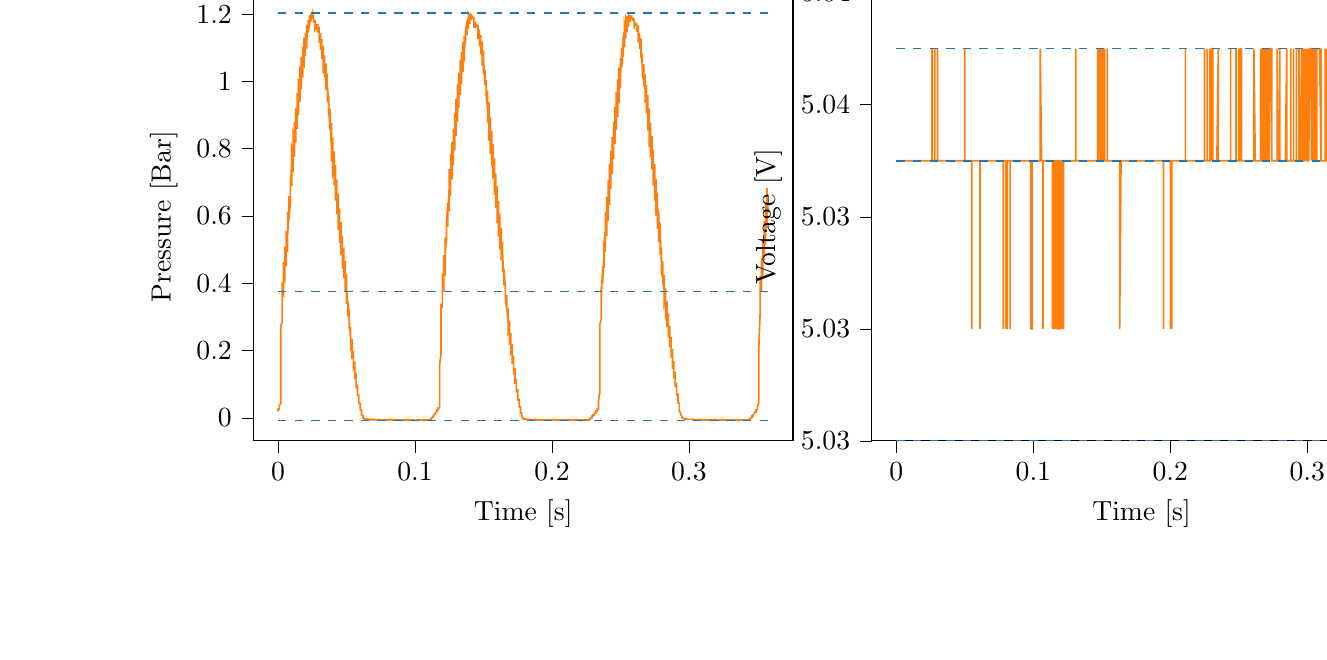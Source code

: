% This file was created with tikzplotlib v0.10.1.
\begin{tikzpicture}

\definecolor{darkgray176}{RGB}{176,176,176}
\definecolor{darkorange25512714}{RGB}{255,127,14}
\definecolor{steelblue31119180}{RGB}{31,119,180}

\begin{groupplot}[group style={group size=2 by 1}]
\nextgroupplot[
tick align=outside,
tick pos=left,
title={Input Pressure VS Time},
x grid style={darkgray176},
xlabel={Time [s]},
xmin=-0.018, xmax=0.376,
xtick style={color=black},
y grid style={darkgray176},
ylabel={Pressure [Bar]},
ymin=-0.068, ymax=1.264,
ytick style={color=black}
]
\addplot [semithick, darkorange25512714]
table {%
0 0.02
0.0 0.022
0.0 0.026
0.0 0.026
0.001 0.026
0.001 0.026
0.001 0.026
0.001 0.026
0.001 0.029
0.001 0.034
0.001 0.035
0.001 0.037
0.002 0.044
0.002 0.054
0.002 0.071
0.002 0.114
0.002 0.199
0.002 0.235
0.002 0.259
0.002 0.274
0.003 0.285
0.003 0.292
0.003 0.316
0.003 0.404
0.003 0.395
0.003 0.378
0.003 0.367
0.004 0.361
0.004 0.359
0.004 0.366
0.004 0.463
0.004 0.453
0.004 0.431
0.004 0.417
0.004 0.41
0.005 0.406
0.005 0.406
0.005 0.509
0.005 0.509
0.005 0.484
0.005 0.468
0.005 0.46
0.006 0.455
0.006 0.451
0.006 0.542
0.006 0.557
0.006 0.53
0.006 0.514
0.006 0.506
0.006 0.501
0.007 0.497
0.007 0.578
0.007 0.613
0.007 0.584
0.007 0.565
0.007 0.554
0.007 0.547
0.007 0.545
0.008 0.606
0.008 0.659
0.008 0.631
0.008 0.611
0.008 0.6
0.008 0.594
0.008 0.59
0.009 0.64
0.009 0.715
0.009 0.685
0.009 0.661
0.009 0.649
0.009 0.642
0.009 0.639
0.009 0.671
0.01 0.765
0.01 0.738
0.01 0.713
0.01 0.698
0.01 0.691
0.01 0.688
0.01 0.704
0.01 0.802
0.011 0.782
0.011 0.756
0.011 0.741
0.011 0.735
0.011 0.73
0.011 0.736
0.011 0.849
0.012 0.835
0.012 0.805
0.012 0.79
0.012 0.781
0.012 0.776
0.012 0.776
0.012 0.879
0.012 0.879
0.013 0.849
0.013 0.833
0.013 0.825
0.013 0.82
0.013 0.818
0.013 0.905
0.013 0.921
0.014 0.891
0.014 0.875
0.014 0.865
0.014 0.861
0.014 0.859
0.014 0.931
0.014 0.966
0.014 0.938
0.015 0.917
0.015 0.907
0.015 0.902
0.015 0.9
0.015 0.954
0.015 1.008
0.015 0.978
0.015 0.958
0.016 0.948
0.016 0.943
0.016 0.94
0.016 0.978
0.016 1.045
0.016 1.018
0.016 0.996
0.017 0.985
0.017 0.98
0.017 0.976
0.017 0.999
0.017 1.074
0.017 1.052
0.017 1.031
0.017 1.02
0.018 1.015
0.018 1.011
0.018 1.022
0.018 1.103
0.018 1.089
0.018 1.066
0.018 1.055
0.018 1.049
0.019 1.045
0.019 1.048
0.019 1.13
0.019 1.121
0.019 1.097
0.019 1.087
0.019 1.081
0.02 1.077
0.02 1.076
0.02 1.143
0.02 1.144
0.02 1.124
0.02 1.113
0.02 1.106
0.02 1.104
0.021 1.101
0.021 1.155
0.021 1.169
0.021 1.15
0.021 1.137
0.021 1.133
0.021 1.129
0.021 1.127
0.022 1.163
0.022 1.183
0.022 1.166
0.022 1.156
0.022 1.151
0.022 1.149
0.022 1.146
0.023 1.17
0.023 1.196
0.023 1.183
0.023 1.173
0.023 1.167
0.023 1.166
0.023 1.165
0.023 1.176
0.024 1.2
0.024 1.192
0.024 1.184
0.024 1.18
0.024 1.179
0.024 1.176
0.024 1.181
0.025 1.199
0.025 1.196
0.025 1.189
0.025 1.186
0.025 1.186
0.025 1.184
0.025 1.184
0.025 1.196
0.026 1.196
0.026 1.192
0.026 1.19
0.026 1.19
0.026 1.19
0.026 1.188
0.026 1.174
0.026 1.177
0.027 1.18
0.027 1.181
0.027 1.183
0.027 1.183
0.027 1.183
0.027 1.155
0.027 1.154
0.028 1.161
0.028 1.166
0.028 1.169
0.028 1.171
0.028 1.17
0.028 1.166
0.028 1.166
0.028 1.167
0.029 1.169
0.029 1.17
0.029 1.17
0.029 1.17
0.029 1.154
0.029 1.145
0.029 1.151
0.029 1.156
0.03 1.159
0.03 1.159
0.03 1.159
0.03 1.14
0.03 1.115
0.03 1.129
0.03 1.136
0.031 1.141
0.031 1.144
0.031 1.144
0.031 1.129
0.031 1.094
0.031 1.107
0.031 1.117
0.031 1.123
0.032 1.126
0.032 1.127
0.032 1.116
0.032 1.066
0.032 1.083
0.032 1.094
0.032 1.1
0.033 1.103
0.033 1.105
0.033 1.097
0.033 1.024
0.033 1.039
0.033 1.058
0.033 1.067
0.033 1.074
0.034 1.075
0.034 1.074
0.034 1.011
0.034 1.015
0.034 1.032
0.034 1.042
0.034 1.048
0.034 1.05
0.035 1.051
0.035 0.981
0.035 0.975
0.035 0.996
0.035 1.009
0.035 1.015
0.035 1.019
0.036 1.02
0.036 0.96
0.036 0.938
0.036 0.96
0.036 0.974
0.036 0.983
0.036 0.986
0.036 0.989
0.037 0.939
0.037 0.9
0.037 0.925
0.037 0.941
0.037 0.95
0.037 0.954
0.037 0.956
0.037 0.916
0.038 0.856
0.038 0.882
0.038 0.901
0.038 0.911
0.038 0.916
0.038 0.919
0.038 0.886
0.039 0.801
0.039 0.829
0.039 0.853
0.039 0.865
0.039 0.873
0.039 0.876
0.039 0.858
0.039 0.762
0.04 0.785
0.04 0.809
0.04 0.823
0.04 0.829
0.04 0.833
0.04 0.826
0.04 0.726
0.041 0.741
0.041 0.766
0.041 0.78
0.041 0.787
0.041 0.792
0.041 0.792
0.041 0.691
0.041 0.693
0.042 0.719
0.042 0.734
0.042 0.744
0.042 0.749
0.042 0.751
0.042 0.662
0.042 0.646
0.042 0.674
0.043 0.69
0.043 0.7
0.043 0.705
0.043 0.708
0.043 0.639
0.043 0.605
0.043 0.631
0.044 0.647
0.044 0.659
0.044 0.664
0.044 0.666
0.044 0.613
0.044 0.559
0.044 0.584
0.044 0.603
0.045 0.614
0.045 0.62
0.045 0.623
0.045 0.585
0.045 0.52
0.045 0.541
0.045 0.56
0.045 0.573
0.046 0.579
0.046 0.583
0.046 0.559
0.046 0.484
0.046 0.502
0.046 0.521
0.046 0.531
0.047 0.539
0.047 0.541
0.047 0.53
0.047 0.444
0.047 0.456
0.047 0.476
0.047 0.489
0.047 0.496
0.048 0.501
0.048 0.499
0.048 0.416
0.048 0.42
0.048 0.439
0.048 0.451
0.048 0.459
0.048 0.461
0.049 0.464
0.049 0.385
0.049 0.378
0.049 0.396
0.049 0.409
0.049 0.416
0.049 0.421
0.05 0.424
0.05 0.359
0.05 0.338
0.05 0.354
0.05 0.367
0.05 0.376
0.05 0.381
0.05 0.385
0.051 0.336
0.051 0.301
0.051 0.318
0.051 0.33
0.051 0.338
0.051 0.343
0.051 0.345
0.052 0.31
0.052 0.265
0.052 0.278
0.052 0.29
0.052 0.297
0.052 0.302
0.052 0.306
0.052 0.284
0.053 0.234
0.053 0.244
0.053 0.255
0.053 0.263
0.053 0.266
0.053 0.27
0.053 0.26
0.053 0.205
0.054 0.211
0.054 0.221
0.054 0.228
0.054 0.233
0.054 0.235
0.054 0.231
0.054 0.177
0.055 0.177
0.055 0.185
0.055 0.193
0.055 0.198
0.055 0.2
0.055 0.2
0.055 0.15
0.055 0.145
0.056 0.151
0.056 0.156
0.056 0.161
0.056 0.165
0.056 0.168
0.056 0.128
0.056 0.115
0.056 0.12
0.057 0.125
0.057 0.129
0.057 0.133
0.057 0.134
0.057 0.105
0.057 0.087
0.057 0.091
0.058 0.094
0.058 0.096
0.058 0.099
0.058 0.1
0.058 0.083
0.058 0.065
0.058 0.065
0.058 0.066
0.059 0.068
0.059 0.069
0.059 0.07
0.059 0.06
0.059 0.043
0.059 0.041
0.059 0.043
0.06 0.043
0.06 0.043
0.06 0.043
0.06 0.039
0.06 0.025
0.06 0.024
0.06 0.024
0.06 0.024
0.061 0.024
0.061 0.022
0.061 0.02
0.061 0.011
0.061 0.009
0.061 0.009
0.061 0.009
0.061 0.009
0.062 0.007
0.062 0.006
0.062 0.003
0.062 0.001
0.062 0.001
0.062 0.001
0.062 0
0.063 -0.001
0.063 -0.001
0.063 -0.001
0.063 -0.001
0.063 -0.003
0.063 -0.001
0.063 -0.003
0.063 -0.003
0.064 -0.003
0.064 -0.003
0.064 -0.003
0.064 -0.003
0.064 -0.003
0.064 -0.003
0.064 -0.003
0.064 -0.003
0.065 -0.003
0.065 -0.003
0.065 -0.004
0.065 -0.004
0.065 -0.004
0.065 -0.004
0.065 -0.004
0.066 -0.004
0.066 -0.004
0.066 -0.004
0.066 -0.004
0.066 -0.004
0.066 -0.004
0.066 -0.004
0.066 -0.004
0.067 -0.005
0.067 -0.004
0.067 -0.004
0.067 -0.004
0.067 -0.004
0.067 -0.005
0.067 -0.004
0.068 -0.005
0.068 -0.005
0.068 -0.005
0.068 -0.004
0.068 -0.005
0.068 -0.005
0.068 -0.005
0.068 -0.004
0.069 -0.005
0.069 -0.005
0.069 -0.005
0.069 -0.005
0.069 -0.005
0.069 -0.006
0.069 -0.005
0.069 -0.005
0.07 -0.005
0.07 -0.005
0.07 -0.005
0.07 -0.005
0.07 -0.005
0.07 -0.004
0.07 -0.005
0.071 -0.005
0.071 -0.005
0.071 -0.005
0.071 -0.005
0.071 -0.006
0.071 -0.005
0.071 -0.004
0.071 -0.005
0.072 -0.005
0.072 -0.006
0.072 -0.005
0.072 -0.006
0.072 -0.006
0.072 -0.005
0.072 -0.005
0.072 -0.005
0.073 -0.006
0.073 -0.006
0.073 -0.005
0.073 -0.005
0.073 -0.005
0.073 -0.006
0.073 -0.006
0.074 -0.005
0.074 -0.006
0.074 -0.006
0.074 -0.006
0.074 -0.005
0.074 -0.006
0.074 -0.006
0.074 -0.006
0.075 -0.006
0.075 -0.006
0.075 -0.005
0.075 -0.006
0.075 -0.006
0.075 -0.006
0.075 -0.006
0.075 -0.006
0.076 -0.006
0.076 -0.006
0.076 -0.006
0.076 -0.006
0.076 -0.006
0.076 -0.006
0.076 -0.006
0.077 -0.006
0.077 -0.006
0.077 -0.006
0.077 -0.006
0.077 -0.006
0.077 -0.006
0.077 -0.006
0.077 -0.006
0.078 -0.006
0.078 -0.006
0.078 -0.006
0.078 -0.006
0.078 -0.006
0.078 -0.006
0.078 -0.006
0.079 -0.006
0.079 -0.006
0.079 -0.006
0.079 -0.006
0.079 -0.005
0.079 -0.006
0.079 -0.006
0.079 -0.006
0.08 -0.006
0.08 -0.006
0.08 -0.006
0.08 -0.006
0.08 -0.006
0.08 -0.006
0.08 -0.006
0.08 -0.006
0.081 -0.005
0.081 -0.006
0.081 -0.006
0.081 -0.006
0.081 -0.006
0.081 -0.006
0.081 -0.006
0.082 -0.005
0.082 -0.006
0.082 -0.006
0.082 -0.006
0.082 -0.006
0.082 -0.006
0.082 -0.006
0.082 -0.005
0.083 -0.006
0.083 -0.006
0.083 -0.006
0.083 -0.006
0.083 -0.006
0.083 -0.006
0.083 -0.006
0.083 -0.006
0.084 -0.006
0.084 -0.006
0.084 -0.006
0.084 -0.006
0.084 -0.006
0.084 -0.006
0.084 -0.006
0.085 -0.006
0.085 -0.006
0.085 -0.006
0.085 -0.006
0.085 -0.006
0.085 -0.006
0.085 -0.006
0.085 -0.006
0.086 -0.006
0.086 -0.006
0.086 -0.006
0.086 -0.006
0.086 -0.006
0.086 -0.006
0.086 -0.006
0.087 -0.006
0.087 -0.006
0.087 -0.006
0.087 -0.006
0.087 -0.006
0.087 -0.006
0.087 -0.006
0.087 -0.006
0.088 -0.006
0.088 -0.006
0.088 -0.006
0.088 -0.006
0.088 -0.006
0.088 -0.006
0.088 -0.006
0.088 -0.006
0.089 -0.006
0.089 -0.006
0.089 -0.006
0.089 -0.006
0.089 -0.006
0.089 -0.006
0.089 -0.006
0.09 -0.006
0.09 -0.006
0.09 -0.006
0.09 -0.006
0.09 -0.006
0.09 -0.006
0.09 -0.006
0.09 -0.006
0.091 -0.006
0.091 -0.006
0.091 -0.006
0.091 -0.006
0.091 -0.006
0.091 -0.006
0.091 -0.006
0.091 -0.006
0.092 -0.006
0.092 -0.006
0.092 -0.006
0.092 -0.006
0.092 -0.006
0.092 -0.006
0.092 -0.006
0.093 -0.006
0.093 -0.006
0.093 -0.006
0.093 -0.006
0.093 -0.006
0.093 -0.006
0.093 -0.006
0.093 -0.006
0.094 -0.006
0.094 -0.006
0.094 -0.006
0.094 -0.006
0.094 -0.006
0.094 -0.007
0.094 -0.007
0.095 -0.007
0.095 -0.006
0.095 -0.006
0.095 -0.006
0.095 -0.006
0.095 -0.007
0.095 -0.006
0.095 -0.006
0.096 -0.006
0.096 -0.007
0.096 -0.006
0.096 -0.006
0.096 -0.006
0.096 -0.006
0.096 -0.006
0.096 -0.006
0.097 -0.006
0.097 -0.006
0.097 -0.006
0.097 -0.006
0.097 -0.006
0.097 -0.006
0.097 -0.006
0.098 -0.006
0.098 -0.006
0.098 -0.006
0.098 -0.006
0.098 -0.006
0.098 -0.006
0.098 -0.006
0.098 -0.007
0.099 -0.007
0.099 -0.006
0.099 -0.006
0.099 -0.006
0.099 -0.006
0.099 -0.006
0.099 -0.006
0.099 -0.006
0.1 -0.007
0.1 -0.006
0.1 -0.006
0.1 -0.006
0.1 -0.007
0.1 -0.007
0.1 -0.007
0.101 -0.007
0.101 -0.007
0.101 -0.007
0.101 -0.007
0.101 -0.007
0.101 -0.006
0.101 -0.007
0.101 -0.007
0.102 -0.006
0.102 -0.007
0.102 -0.006
0.102 -0.006
0.102 -0.006
0.102 -0.006
0.102 -0.006
0.102 -0.006
0.103 -0.006
0.103 -0.006
0.103 -0.006
0.103 -0.006
0.103 -0.006
0.103 -0.006
0.103 -0.006
0.104 -0.006
0.104 -0.006
0.104 -0.006
0.104 -0.006
0.104 -0.007
0.104 -0.007
0.104 -0.006
0.104 -0.006
0.105 -0.006
0.105 -0.006
0.105 -0.006
0.105 -0.006
0.105 -0.006
0.105 -0.006
0.105 -0.006
0.106 -0.007
0.106 -0.006
0.106 -0.006
0.106 -0.006
0.106 -0.006
0.106 -0.006
0.106 -0.006
0.106 -0.006
0.107 -0.006
0.107 -0.007
0.107 -0.006
0.107 -0.006
0.107 -0.006
0.107 -0.006
0.107 -0.006
0.107 -0.007
0.108 -0.006
0.108 -0.006
0.108 -0.006
0.108 -0.006
0.108 -0.006
0.108 -0.006
0.108 -0.006
0.109 -0.006
0.109 -0.006
0.109 -0.006
0.109 -0.006
0.109 -0.006
0.109 -0.006
0.109 -0.007
0.109 -0.006
0.11 -0.006
0.11 -0.006
0.11 -0.006
0.11 -0.006
0.11 -0.006
0.11 -0.006
0.11 -0.007
0.11 -0.007
0.111 -0.007
0.111 -0.007
0.111 -0.007
0.111 -0.006
0.111 -0.007
0.111 -0.006
0.111 -0.004
0.112 -0.004
0.112 -0.003
0.112 -0.003
0.112 -0.003
0.112 -0.003
0.112 -0.003
0.112 0.001
0.112 0.001
0.113 0.001
0.113 0.001
0.113 0.001
0.113 0.001
0.113 0.001
0.113 0.005
0.113 0.005
0.114 0.006
0.114 0.005
0.114 0.006
0.114 0.005
0.114 0.005
0.114 0.009
0.114 0.01
0.114 0.011
0.115 0.013
0.115 0.011
0.115 0.011
0.115 0.011
0.115 0.015
0.115 0.016
0.115 0.016
0.115 0.016
0.116 0.018
0.116 0.018
0.116 0.018
0.116 0.019
0.116 0.022
0.116 0.024
0.116 0.024
0.117 0.024
0.117 0.024
0.117 0.024
0.117 0.026
0.117 0.029
0.117 0.029
0.117 0.03
0.117 0.03
0.118 0.03
0.118 0.03
0.118 0.035
0.118 0.051
0.118 0.068
0.118 0.091
0.118 0.124
0.118 0.159
0.119 0.191
0.119 0.231
0.119 0.331
0.119 0.34
0.119 0.335
0.119 0.333
0.119 0.331
0.12 0.33
0.12 0.338
0.12 0.429
0.12 0.424
0.12 0.404
0.12 0.393
0.12 0.385
0.12 0.38
0.121 0.379
0.121 0.48
0.121 0.484
0.121 0.458
0.121 0.443
0.121 0.434
0.121 0.429
0.122 0.426
0.122 0.515
0.122 0.536
0.122 0.509
0.122 0.492
0.122 0.482
0.122 0.477
0.122 0.474
0.123 0.546
0.123 0.585
0.123 0.556
0.123 0.539
0.123 0.529
0.123 0.524
0.123 0.52
0.123 0.579
0.124 0.639
0.124 0.609
0.124 0.589
0.124 0.578
0.124 0.571
0.124 0.568
0.124 0.61
0.125 0.686
0.125 0.659
0.125 0.636
0.125 0.624
0.125 0.618
0.125 0.614
0.125 0.642
0.125 0.739
0.126 0.713
0.126 0.688
0.126 0.674
0.126 0.665
0.126 0.661
0.126 0.676
0.126 0.785
0.126 0.765
0.127 0.736
0.127 0.721
0.127 0.714
0.127 0.709
0.127 0.713
0.127 0.82
0.127 0.81
0.128 0.782
0.128 0.766
0.128 0.757
0.128 0.754
0.128 0.751
0.128 0.856
0.128 0.859
0.128 0.829
0.129 0.811
0.129 0.802
0.129 0.797
0.129 0.795
0.129 0.881
0.129 0.905
0.129 0.874
0.129 0.855
0.13 0.846
0.13 0.841
0.13 0.838
0.13 0.906
0.13 0.948
0.13 0.917
0.13 0.897
0.131 0.887
0.131 0.882
0.131 0.88
0.131 0.932
0.131 0.991
0.131 0.961
0.131 0.941
0.131 0.93
0.132 0.924
0.132 0.92
0.132 0.955
0.132 1.026
0.132 1
0.132 0.978
0.132 0.968
0.133 0.963
0.133 0.959
0.133 0.98
0.133 1.064
0.133 1.042
0.133 1.019
0.133 1.006
0.133 1
0.134 0.996
0.134 1.005
0.134 1.087
0.134 1.075
0.134 1.051
0.134 1.039
0.134 1.034
0.134 1.03
0.135 1.031
0.135 1.117
0.135 1.11
0.135 1.086
0.135 1.074
0.135 1.067
0.135 1.064
0.136 1.062
0.136 1.129
0.136 1.135
0.136 1.113
0.136 1.1
0.136 1.095
0.136 1.091
0.136 1.09
0.137 1.14
0.137 1.157
0.137 1.137
0.137 1.125
0.137 1.12
0.137 1.117
0.137 1.115
0.137 1.153
0.138 1.179
0.138 1.161
0.138 1.149
0.138 1.144
0.138 1.14
0.138 1.137
0.138 1.16
0.139 1.191
0.139 1.176
0.139 1.166
0.139 1.16
0.139 1.157
0.139 1.156
0.139 1.17
0.139 1.201
0.14 1.191
0.14 1.18
0.14 1.176
0.14 1.173
0.14 1.171
0.14 1.176
0.14 1.198
0.141 1.195
0.141 1.188
0.141 1.184
0.141 1.183
0.141 1.181
0.141 1.181
0.141 1.196
0.141 1.198
0.142 1.191
0.142 1.189
0.142 1.188
0.142 1.188
0.142 1.186
0.142 1.191
0.142 1.191
0.142 1.19
0.143 1.189
0.143 1.189
0.143 1.188
0.143 1.188
0.143 1.161
0.143 1.159
0.143 1.166
0.144 1.171
0.144 1.175
0.144 1.176
0.144 1.176
0.144 1.163
0.144 1.159
0.144 1.164
0.144 1.167
0.145 1.169
0.145 1.17
0.145 1.17
0.145 1.165
0.145 1.161
0.145 1.164
0.145 1.165
0.145 1.166
0.146 1.166
0.146 1.166
0.146 1.149
0.146 1.126
0.146 1.137
0.146 1.144
0.146 1.147
0.147 1.15
0.147 1.15
0.147 1.137
0.147 1.105
0.147 1.119
0.147 1.126
0.147 1.131
0.147 1.134
0.148 1.135
0.148 1.126
0.148 1.081
0.148 1.095
0.148 1.105
0.148 1.111
0.148 1.115
0.149 1.116
0.149 1.111
0.149 1.045
0.149 1.058
0.149 1.074
0.149 1.084
0.149 1.087
0.149 1.09
0.15 1.09
0.15 1.022
0.15 1.025
0.15 1.044
0.15 1.054
0.15 1.06
0.15 1.062
0.15 1.064
0.151 1
0.151 0.99
0.151 1.011
0.151 1.022
0.151 1.03
0.151 1.034
0.151 1.035
0.152 0.98
0.152 0.954
0.152 0.976
0.152 0.99
0.152 0.999
0.152 1.004
0.152 1.004
0.152 0.959
0.153 0.919
0.153 0.943
0.153 0.958
0.153 0.966
0.153 0.971
0.153 0.973
0.153 0.938
0.153 0.877
0.154 0.901
0.154 0.92
0.154 0.93
0.154 0.935
0.154 0.938
0.154 0.91
0.154 0.824
0.155 0.85
0.155 0.873
0.155 0.885
0.155 0.892
0.155 0.895
0.155 0.881
0.155 0.784
0.155 0.804
0.156 0.829
0.156 0.843
0.156 0.85
0.156 0.854
0.156 0.849
0.156 0.749
0.156 0.76
0.156 0.784
0.157 0.8
0.157 0.807
0.157 0.812
0.157 0.814
0.157 0.714
0.157 0.711
0.157 0.738
0.158 0.755
0.158 0.764
0.158 0.769
0.158 0.771
0.158 0.686
0.158 0.664
0.158 0.693
0.158 0.71
0.159 0.719
0.159 0.725
0.159 0.726
0.159 0.664
0.159 0.624
0.159 0.65
0.159 0.667
0.16 0.677
0.16 0.685
0.16 0.688
0.16 0.635
0.16 0.578
0.16 0.604
0.16 0.623
0.16 0.634
0.161 0.641
0.161 0.644
0.161 0.61
0.161 0.539
0.161 0.561
0.161 0.581
0.161 0.593
0.161 0.599
0.162 0.603
0.162 0.581
0.162 0.5
0.162 0.517
0.162 0.537
0.162 0.549
0.162 0.557
0.163 0.561
0.163 0.552
0.163 0.468
0.163 0.479
0.163 0.497
0.163 0.51
0.163 0.517
0.163 0.521
0.164 0.52
0.164 0.434
0.164 0.436
0.164 0.456
0.164 0.469
0.164 0.476
0.164 0.481
0.164 0.484
0.165 0.406
0.165 0.395
0.165 0.414
0.165 0.426
0.165 0.435
0.165 0.44
0.165 0.443
0.166 0.38
0.166 0.355
0.166 0.374
0.166 0.388
0.166 0.395
0.166 0.4
0.166 0.404
0.166 0.357
0.167 0.32
0.167 0.335
0.167 0.349
0.167 0.356
0.167 0.361
0.167 0.365
0.167 0.331
0.168 0.282
0.168 0.296
0.168 0.309
0.168 0.318
0.168 0.323
0.168 0.326
0.168 0.305
0.168 0.253
0.169 0.263
0.169 0.273
0.169 0.28
0.169 0.286
0.169 0.289
0.169 0.278
0.169 0.217
0.169 0.223
0.17 0.234
0.17 0.242
0.17 0.249
0.17 0.253
0.17 0.249
0.17 0.194
0.17 0.194
0.171 0.204
0.171 0.21
0.171 0.216
0.171 0.219
0.171 0.22
0.171 0.166
0.171 0.16
0.171 0.168
0.172 0.174
0.172 0.179
0.172 0.182
0.172 0.185
0.172 0.144
0.172 0.129
0.172 0.135
0.172 0.14
0.173 0.145
0.173 0.146
0.173 0.149
0.173 0.12
0.173 0.101
0.173 0.105
0.173 0.109
0.174 0.111
0.174 0.115
0.174 0.116
0.174 0.099
0.174 0.076
0.174 0.077
0.174 0.081
0.174 0.083
0.175 0.084
0.175 0.086
0.175 0.075
0.175 0.054
0.175 0.051
0.175 0.054
0.175 0.054
0.176 0.055
0.176 0.055
0.176 0.051
0.176 0.034
0.176 0.033
0.176 0.033
0.176 0.033
0.176 0.033
0.177 0.033
0.177 0.031
0.177 0.019
0.177 0.016
0.177 0.016
0.177 0.016
0.177 0.016
0.177 0.015
0.178 0.015
0.178 0.007
0.178 0.005
0.178 0.005
0.178 0.004
0.178 0.004
0.178 0.003
0.179 0.001
0.179 0.001
0.179 0
0.179 0
0.179 -0.001
0.179 -0.001
0.179 -0.001
0.179 -0.003
0.18 -0.003
0.18 -0.003
0.18 -0.003
0.18 -0.003
0.18 -0.003
0.18 -0.003
0.18 -0.003
0.18 -0.003
0.181 -0.003
0.181 -0.003
0.181 -0.003
0.181 -0.003
0.181 -0.003
0.181 -0.003
0.181 -0.003
0.182 -0.004
0.182 -0.004
0.182 -0.004
0.182 -0.004
0.182 -0.004
0.182 -0.004
0.182 -0.004
0.182 -0.004
0.183 -0.004
0.183 -0.004
0.183 -0.004
0.183 -0.004
0.183 -0.004
0.183 -0.004
0.183 -0.004
0.184 -0.005
0.184 -0.005
0.184 -0.005
0.184 -0.004
0.184 -0.005
0.184 -0.005
0.184 -0.004
0.184 -0.004
0.185 -0.005
0.185 -0.005
0.185 -0.005
0.185 -0.005
0.185 -0.005
0.185 -0.005
0.185 -0.005
0.185 -0.005
0.186 -0.005
0.186 -0.005
0.186 -0.006
0.186 -0.005
0.186 -0.005
0.186 -0.006
0.186 -0.006
0.187 -0.006
0.187 -0.005
0.187 -0.005
0.187 -0.005
0.187 -0.005
0.187 -0.004
0.187 -0.004
0.187 -0.005
0.188 -0.004
0.188 -0.005
0.188 -0.005
0.188 -0.005
0.188 -0.005
0.188 -0.005
0.188 -0.005
0.188 -0.005
0.189 -0.005
0.189 -0.005
0.189 -0.005
0.189 -0.005
0.189 -0.006
0.189 -0.006
0.189 -0.006
0.19 -0.006
0.19 -0.006
0.19 -0.006
0.19 -0.005
0.19 -0.006
0.19 -0.006
0.19 -0.006
0.19 -0.006
0.191 -0.006
0.191 -0.006
0.191 -0.005
0.191 -0.006
0.191 -0.006
0.191 -0.005
0.191 -0.005
0.191 -0.005
0.192 -0.005
0.192 -0.005
0.192 -0.005
0.192 -0.005
0.192 -0.005
0.192 -0.005
0.192 -0.005
0.193 -0.006
0.193 -0.006
0.193 -0.005
0.193 -0.005
0.193 -0.005
0.193 -0.006
0.193 -0.006
0.193 -0.006
0.194 -0.006
0.194 -0.006
0.194 -0.006
0.194 -0.005
0.194 -0.005
0.194 -0.006
0.194 -0.006
0.195 -0.006
0.195 -0.006
0.195 -0.006
0.195 -0.006
0.195 -0.006
0.195 -0.006
0.195 -0.006
0.195 -0.006
0.196 -0.005
0.196 -0.006
0.196 -0.006
0.196 -0.006
0.196 -0.006
0.196 -0.006
0.196 -0.006
0.196 -0.006
0.197 -0.006
0.197 -0.006
0.197 -0.006
0.197 -0.006
0.197 -0.006
0.197 -0.006
0.197 -0.005
0.198 -0.006
0.198 -0.006
0.198 -0.006
0.198 -0.006
0.198 -0.006
0.198 -0.006
0.198 -0.006
0.198 -0.006
0.199 -0.006
0.199 -0.006
0.199 -0.006
0.199 -0.006
0.199 -0.006
0.199 -0.006
0.199 -0.006
0.199 -0.006
0.2 -0.006
0.2 -0.006
0.2 -0.006
0.2 -0.006
0.2 -0.005
0.2 -0.005
0.2 -0.006
0.201 -0.005
0.201 -0.005
0.201 -0.006
0.201 -0.006
0.201 -0.005
0.201 -0.005
0.201 -0.006
0.201 -0.005
0.202 -0.006
0.202 -0.005
0.202 -0.006
0.202 -0.006
0.202 -0.006
0.202 -0.006
0.202 -0.005
0.203 -0.006
0.203 -0.006
0.203 -0.006
0.203 -0.006
0.203 -0.005
0.203 -0.006
0.203 -0.006
0.203 -0.006
0.204 -0.006
0.204 -0.006
0.204 -0.006
0.204 -0.006
0.204 -0.006
0.204 -0.006
0.204 -0.006
0.204 -0.006
0.205 -0.006
0.205 -0.006
0.205 -0.006
0.205 -0.006
0.205 -0.006
0.205 -0.006
0.205 -0.006
0.206 -0.006
0.206 -0.006
0.206 -0.006
0.206 -0.006
0.206 -0.006
0.206 -0.006
0.206 -0.006
0.206 -0.006
0.207 -0.006
0.207 -0.006
0.207 -0.006
0.207 -0.006
0.207 -0.006
0.207 -0.006
0.207 -0.006
0.207 -0.006
0.208 -0.006
0.208 -0.006
0.208 -0.006
0.208 -0.006
0.208 -0.006
0.208 -0.006
0.208 -0.006
0.209 -0.006
0.209 -0.006
0.209 -0.006
0.209 -0.006
0.209 -0.006
0.209 -0.006
0.209 -0.006
0.209 -0.006
0.21 -0.006
0.21 -0.006
0.21 -0.006
0.21 -0.006
0.21 -0.006
0.21 -0.006
0.21 -0.006
0.211 -0.006
0.211 -0.006
0.211 -0.006
0.211 -0.006
0.211 -0.006
0.211 -0.006
0.211 -0.006
0.211 -0.006
0.212 -0.006
0.212 -0.006
0.212 -0.006
0.212 -0.006
0.212 -0.006
0.212 -0.006
0.212 -0.006
0.212 -0.006
0.213 -0.006
0.213 -0.006
0.213 -0.006
0.213 -0.006
0.213 -0.006
0.213 -0.006
0.213 -0.006
0.214 -0.006
0.214 -0.006
0.214 -0.006
0.214 -0.006
0.214 -0.006
0.214 -0.006
0.214 -0.006
0.214 -0.006
0.215 -0.006
0.215 -0.006
0.215 -0.006
0.215 -0.006
0.215 -0.006
0.215 -0.006
0.215 -0.006
0.215 -0.006
0.216 -0.006
0.216 -0.006
0.216 -0.006
0.216 -0.006
0.216 -0.006
0.216 -0.006
0.216 -0.006
0.217 -0.006
0.217 -0.006
0.217 -0.006
0.217 -0.006
0.217 -0.006
0.217 -0.006
0.217 -0.006
0.217 -0.006
0.218 -0.006
0.218 -0.006
0.218 -0.006
0.218 -0.006
0.218 -0.006
0.218 -0.006
0.218 -0.006
0.218 -0.006
0.219 -0.006
0.219 -0.007
0.219 -0.006
0.219 -0.007
0.219 -0.006
0.219 -0.006
0.219 -0.006
0.22 -0.007
0.22 -0.007
0.22 -0.006
0.22 -0.006
0.22 -0.006
0.22 -0.007
0.22 -0.007
0.22 -0.006
0.221 -0.006
0.221 -0.006
0.221 -0.006
0.221 -0.006
0.221 -0.006
0.221 -0.006
0.221 -0.007
0.222 -0.007
0.222 -0.006
0.222 -0.006
0.222 -0.006
0.222 -0.006
0.222 -0.006
0.222 -0.006
0.222 -0.006
0.223 -0.006
0.223 -0.006
0.223 -0.006
0.223 -0.006
0.223 -0.006
0.223 -0.006
0.223 -0.006
0.223 -0.006
0.224 -0.006
0.224 -0.006
0.224 -0.006
0.224 -0.006
0.224 -0.006
0.224 -0.006
0.224 -0.006
0.225 -0.006
0.225 -0.006
0.225 -0.006
0.225 -0.006
0.225 -0.006
0.225 -0.006
0.225 -0.006
0.225 -0.006
0.226 -0.006
0.226 -0.006
0.226 -0.006
0.226 -0.007
0.226 -0.006
0.226 -0.007
0.226 -0.006
0.226 -0.006
0.227 -0.006
0.227 -0.006
0.227 -0.006
0.227 -0.006
0.227 -0.006
0.227 -0.005
0.227 -0.005
0.228 -0.004
0.228 -0.004
0.228 -0.005
0.228 -0.005
0.228 -0.004
0.228 -0.001
0.228 -0.001
0.228 -0.001
0.229 -0.001
0.229 -0.001
0.229 -0.001
0.229 -0.001
0.229 0.003
0.229 0.005
0.229 0.005
0.23 0.005
0.23 0.004
0.23 0.004
0.23 0.005
0.23 0.007
0.23 0.009
0.23 0.009
0.23 0.009
0.231 0.009
0.231 0.009
0.231 0.009
0.231 0.011
0.231 0.014
0.231 0.015
0.231 0.015
0.231 0.015
0.232 0.015
0.232 0.015
0.232 0.018
0.232 0.02
0.232 0.02
0.232 0.02
0.232 0.021
0.233 0.02
0.233 0.02
0.233 0.022
0.233 0.025
0.233 0.025
0.233 0.025
0.233 0.025
0.233 0.026
0.234 0.026
0.234 0.028
0.234 0.033
0.234 0.034
0.234 0.034
0.234 0.037
0.234 0.043
0.234 0.052
0.235 0.077
0.235 0.151
0.235 0.194
0.235 0.225
0.235 0.25
0.235 0.266
0.235 0.278
0.236 0.294
0.236 0.389
0.236 0.389
0.236 0.372
0.236 0.362
0.236 0.357
0.236 0.354
0.236 0.354
0.237 0.448
0.237 0.451
0.237 0.429
0.237 0.415
0.237 0.406
0.237 0.401
0.237 0.399
0.238 0.489
0.238 0.509
0.238 0.481
0.238 0.465
0.238 0.456
0.238 0.45
0.238 0.446
0.238 0.519
0.239 0.556
0.239 0.53
0.239 0.512
0.239 0.502
0.239 0.497
0.239 0.494
0.239 0.554
0.239 0.611
0.24 0.583
0.24 0.562
0.24 0.55
0.24 0.544
0.24 0.54
0.24 0.584
0.24 0.657
0.241 0.631
0.241 0.609
0.241 0.596
0.241 0.59
0.241 0.586
0.241 0.615
0.241 0.706
0.241 0.681
0.242 0.657
0.242 0.645
0.242 0.637
0.242 0.632
0.242 0.649
0.242 0.756
0.242 0.736
0.242 0.709
0.243 0.694
0.243 0.685
0.243 0.681
0.243 0.686
0.243 0.795
0.243 0.784
0.243 0.755
0.244 0.74
0.244 0.731
0.244 0.726
0.244 0.725
0.244 0.833
0.244 0.835
0.244 0.805
0.244 0.787
0.245 0.779
0.245 0.774
0.245 0.77
0.245 0.858
0.245 0.879
0.245 0.849
0.245 0.831
0.245 0.821
0.246 0.816
0.246 0.814
0.246 0.885
0.246 0.925
0.246 0.895
0.246 0.875
0.246 0.865
0.247 0.859
0.247 0.856
0.247 0.91
0.247 0.969
0.247 0.939
0.247 0.916
0.247 0.906
0.247 0.9
0.248 0.897
0.248 0.934
0.248 1.006
0.248 0.98
0.248 0.958
0.248 0.946
0.248 0.94
0.249 0.938
0.249 0.959
0.249 1.042
0.249 1.02
0.249 0.996
0.249 0.984
0.249 0.979
0.249 0.975
0.25 0.985
0.25 1.069
0.25 1.055
0.25 1.03
0.25 1.019
0.25 1.012
0.25 1.01
0.25 1.011
0.251 1.1
0.251 1.093
0.251 1.069
0.251 1.055
0.251 1.049
0.251 1.045
0.251 1.042
0.252 1.116
0.252 1.12
0.252 1.096
0.252 1.084
0.252 1.079
0.252 1.076
0.252 1.073
0.252 1.13
0.253 1.149
0.253 1.126
0.253 1.113
0.253 1.106
0.253 1.104
0.253 1.101
0.253 1.141
0.253 1.17
0.254 1.151
0.254 1.137
0.254 1.131
0.254 1.129
0.254 1.127
0.254 1.153
0.254 1.184
0.255 1.167
0.255 1.156
0.255 1.151
0.255 1.149
0.255 1.146
0.255 1.161
0.255 1.195
0.255 1.183
0.256 1.171
0.256 1.167
0.256 1.165
0.256 1.163
0.256 1.17
0.256 1.202
0.256 1.196
0.257 1.185
0.257 1.18
0.257 1.179
0.257 1.177
0.257 1.177
0.257 1.198
0.257 1.198
0.257 1.19
0.258 1.186
0.258 1.185
0.258 1.185
0.258 1.184
0.258 1.196
0.258 1.196
0.258 1.191
0.258 1.19
0.259 1.19
0.259 1.19
0.259 1.188
0.259 1.179
0.259 1.18
0.259 1.181
0.259 1.183
0.26 1.184
0.26 1.184
0.26 1.184
0.26 1.163
0.26 1.155
0.26 1.163
0.26 1.169
0.26 1.171
0.261 1.173
0.261 1.173
0.261 1.167
0.261 1.165
0.261 1.167
0.261 1.169
0.261 1.17
0.261 1.17
0.262 1.17
0.262 1.16
0.262 1.147
0.262 1.154
0.262 1.159
0.262 1.16
0.262 1.161
0.263 1.163
0.263 1.15
0.263 1.116
0.263 1.129
0.263 1.137
0.263 1.141
0.263 1.144
0.263 1.145
0.264 1.137
0.264 1.095
0.264 1.107
0.264 1.117
0.264 1.124
0.264 1.127
0.264 1.129
0.265 1.124
0.265 1.07
0.265 1.081
0.265 1.094
0.265 1.101
0.265 1.105
0.265 1.106
0.265 1.105
0.266 1.038
0.266 1.041
0.266 1.059
0.266 1.07
0.266 1.076
0.266 1.079
0.266 1.08
0.266 1.016
0.267 1.006
0.267 1.028
0.267 1.039
0.267 1.046
0.267 1.05
0.267 1.051
0.267 0.999
0.268 0.975
0.268 0.998
0.268 1.011
0.268 1.018
0.268 1.021
0.268 1.022
0.268 0.978
0.268 0.936
0.269 0.96
0.269 0.975
0.269 0.983
0.269 0.988
0.269 0.989
0.269 0.958
0.269 0.904
0.269 0.926
0.27 0.944
0.27 0.953
0.27 0.956
0.27 0.959
0.27 0.932
0.27 0.854
0.27 0.879
0.271 0.899
0.271 0.91
0.271 0.916
0.271 0.92
0.271 0.905
0.271 0.804
0.271 0.826
0.271 0.85
0.272 0.865
0.272 0.873
0.272 0.877
0.272 0.873
0.272 0.775
0.272 0.785
0.272 0.81
0.272 0.825
0.273 0.833
0.273 0.838
0.273 0.838
0.273 0.741
0.273 0.739
0.273 0.766
0.273 0.781
0.274 0.79
0.274 0.794
0.274 0.797
0.274 0.713
0.274 0.69
0.274 0.718
0.274 0.735
0.274 0.745
0.275 0.751
0.275 0.754
0.275 0.686
0.275 0.646
0.275 0.672
0.275 0.691
0.275 0.701
0.276 0.708
0.276 0.71
0.276 0.659
0.276 0.601
0.276 0.627
0.276 0.647
0.276 0.659
0.276 0.665
0.277 0.667
0.277 0.634
0.277 0.562
0.277 0.585
0.277 0.604
0.277 0.616
0.277 0.623
0.277 0.626
0.278 0.605
0.278 0.522
0.278 0.541
0.278 0.561
0.278 0.574
0.278 0.581
0.278 0.585
0.279 0.575
0.279 0.485
0.279 0.499
0.279 0.517
0.279 0.531
0.279 0.537
0.279 0.542
0.279 0.541
0.28 0.456
0.28 0.458
0.28 0.477
0.28 0.49
0.28 0.499
0.28 0.502
0.28 0.505
0.28 0.427
0.281 0.416
0.281 0.436
0.281 0.45
0.281 0.459
0.281 0.463
0.281 0.465
0.281 0.403
0.282 0.376
0.282 0.395
0.282 0.409
0.282 0.417
0.282 0.422
0.282 0.425
0.282 0.378
0.282 0.338
0.283 0.354
0.283 0.367
0.283 0.376
0.283 0.383
0.283 0.385
0.283 0.352
0.283 0.302
0.284 0.316
0.284 0.33
0.284 0.34
0.284 0.345
0.284 0.347
0.284 0.328
0.284 0.27
0.284 0.28
0.285 0.292
0.285 0.301
0.285 0.306
0.285 0.31
0.285 0.3
0.285 0.239
0.285 0.245
0.285 0.258
0.286 0.265
0.286 0.27
0.286 0.274
0.286 0.27
0.286 0.21
0.286 0.21
0.286 0.221
0.287 0.229
0.287 0.235
0.287 0.239
0.287 0.24
0.287 0.185
0.287 0.179
0.287 0.186
0.287 0.194
0.288 0.199
0.288 0.203
0.288 0.205
0.288 0.161
0.288 0.146
0.288 0.152
0.288 0.159
0.288 0.164
0.289 0.166
0.289 0.169
0.289 0.14
0.289 0.117
0.289 0.121
0.289 0.128
0.289 0.131
0.29 0.134
0.29 0.136
0.29 0.115
0.29 0.091
0.29 0.092
0.29 0.096
0.29 0.099
0.29 0.1
0.291 0.102
0.291 0.091
0.291 0.068
0.291 0.066
0.291 0.068
0.291 0.07
0.291 0.071
0.292 0.071
0.292 0.065
0.292 0.045
0.292 0.043
0.292 0.044
0.292 0.044
0.292 0.045
0.292 0.046
0.293 0.044
0.293 0.028
0.293 0.025
0.293 0.025
0.293 0.024
0.293 0.024
0.293 0.024
0.293 0.022
0.294 0.014
0.294 0.011
0.294 0.01
0.294 0.01
0.294 0.009
0.294 0.009
0.294 0.009
0.295 0.004
0.295 0.001
0.295 0.001
0.295 0.001
0.295 0
0.295 0
0.295 0
0.295 0
0.296 -0.001
0.296 -0.001
0.296 -0.001
0.296 -0.001
0.296 -0.003
0.296 -0.001
0.296 -0.003
0.296 -0.001
0.297 -0.003
0.297 -0.003
0.297 -0.003
0.297 -0.003
0.297 -0.003
0.297 -0.003
0.297 -0.003
0.298 -0.003
0.298 -0.003
0.298 -0.003
0.298 -0.004
0.298 -0.004
0.298 -0.003
0.298 -0.003
0.298 -0.004
0.299 -0.004
0.299 -0.004
0.299 -0.004
0.299 -0.004
0.299 -0.004
0.299 -0.004
0.299 -0.004
0.299 -0.004
0.3 -0.004
0.3 -0.004
0.3 -0.004
0.3 -0.004
0.3 -0.003
0.3 -0.003
0.3 -0.004
0.301 -0.004
0.301 -0.004
0.301 -0.004
0.301 -0.004
0.301 -0.004
0.301 -0.004
0.301 -0.004
0.301 -0.004
0.302 -0.004
0.302 -0.004
0.302 -0.005
0.302 -0.004
0.302 -0.004
0.302 -0.004
0.302 -0.004
0.303 -0.005
0.303 -0.004
0.303 -0.004
0.303 -0.004
0.303 -0.004
0.303 -0.004
0.303 -0.005
0.303 -0.004
0.304 -0.005
0.304 -0.004
0.304 -0.004
0.304 -0.004
0.304 -0.005
0.304 -0.005
0.304 -0.005
0.304 -0.005
0.305 -0.005
0.305 -0.005
0.305 -0.004
0.305 -0.005
0.305 -0.005
0.305 -0.005
0.305 -0.005
0.306 -0.005
0.306 -0.004
0.306 -0.005
0.306 -0.005
0.306 -0.005
0.306 -0.006
0.306 -0.005
0.306 -0.005
0.307 -0.005
0.307 -0.005
0.307 -0.005
0.307 -0.005
0.307 -0.004
0.307 -0.004
0.307 -0.005
0.307 -0.005
0.308 -0.004
0.308 -0.005
0.308 -0.005
0.308 -0.006
0.308 -0.005
0.308 -0.005
0.308 -0.006
0.309 -0.006
0.309 -0.006
0.309 -0.005
0.309 -0.006
0.309 -0.006
0.309 -0.006
0.309 -0.006
0.309 -0.006
0.31 -0.006
0.31 -0.006
0.31 -0.006
0.31 -0.006
0.31 -0.006
0.31 -0.006
0.31 -0.006
0.311 -0.006
0.311 -0.006
0.311 -0.005
0.311 -0.006
0.311 -0.006
0.311 -0.006
0.311 -0.006
0.311 -0.006
0.312 -0.006
0.312 -0.005
0.312 -0.006
0.312 -0.006
0.312 -0.006
0.312 -0.006
0.312 -0.005
0.312 -0.006
0.313 -0.006
0.313 -0.006
0.313 -0.005
0.313 -0.006
0.313 -0.006
0.313 -0.005
0.313 -0.006
0.314 -0.006
0.314 -0.006
0.314 -0.006
0.314 -0.006
0.314 -0.006
0.314 -0.005
0.314 -0.005
0.314 -0.005
0.315 -0.006
0.315 -0.006
0.315 -0.006
0.315 -0.005
0.315 -0.005
0.315 -0.006
0.315 -0.006
0.315 -0.006
0.316 -0.006
0.316 -0.006
0.316 -0.006
0.316 -0.006
0.316 -0.005
0.316 -0.005
0.316 -0.005
0.317 -0.005
0.317 -0.006
0.317 -0.006
0.317 -0.005
0.317 -0.005
0.317 -0.005
0.317 -0.005
0.317 -0.005
0.318 -0.005
0.318 -0.005
0.318 -0.006
0.318 -0.006
0.318 -0.005
0.318 -0.005
0.318 -0.006
0.319 -0.005
0.319 -0.006
0.319 -0.006
0.319 -0.005
0.319 -0.006
0.319 -0.006
0.319 -0.005
0.319 -0.005
0.32 -0.006
0.32 -0.005
0.32 -0.006
0.32 -0.006
0.32 -0.006
0.32 -0.006
0.32 -0.006
0.32 -0.006
0.321 -0.006
0.321 -0.005
0.321 -0.006
0.321 -0.006
0.321 -0.006
0.321 -0.006
0.321 -0.006
0.322 -0.006
0.322 -0.006
0.322 -0.006
0.322 -0.006
0.322 -0.006
0.322 -0.006
0.322 -0.006
0.322 -0.006
0.323 -0.006
0.323 -0.006
0.323 -0.006
0.323 -0.006
0.323 -0.006
0.323 -0.006
0.323 -0.006
0.323 -0.006
0.324 -0.006
0.324 -0.006
0.324 -0.006
0.324 -0.006
0.324 -0.006
0.324 -0.006
0.324 -0.006
0.325 -0.005
0.325 -0.006
0.325 -0.006
0.325 -0.006
0.325 -0.006
0.325 -0.006
0.325 -0.006
0.325 -0.006
0.326 -0.006
0.326 -0.006
0.326 -0.006
0.326 -0.006
0.326 -0.006
0.326 -0.006
0.326 -0.006
0.327 -0.006
0.327 -0.006
0.327 -0.006
0.327 -0.006
0.327 -0.006
0.327 -0.006
0.327 -0.006
0.327 -0.006
0.328 -0.006
0.328 -0.006
0.328 -0.006
0.328 -0.006
0.328 -0.006
0.328 -0.006
0.328 -0.006
0.328 -0.006
0.329 -0.006
0.329 -0.006
0.329 -0.006
0.329 -0.006
0.329 -0.006
0.329 -0.006
0.329 -0.006
0.33 -0.006
0.33 -0.006
0.33 -0.006
0.33 -0.006
0.33 -0.006
0.33 -0.006
0.33 -0.006
0.33 -0.006
0.331 -0.006
0.331 -0.006
0.331 -0.006
0.331 -0.006
0.331 -0.006
0.331 -0.006
0.331 -0.006
0.331 -0.006
0.332 -0.006
0.332 -0.006
0.332 -0.006
0.332 -0.006
0.332 -0.006
0.332 -0.006
0.332 -0.006
0.333 -0.006
0.333 -0.006
0.333 -0.006
0.333 -0.006
0.333 -0.006
0.333 -0.006
0.333 -0.006
0.333 -0.006
0.334 -0.006
0.334 -0.006
0.334 -0.006
0.334 -0.007
0.334 -0.006
0.334 -0.006
0.334 -0.006
0.334 -0.007
0.335 -0.007
0.335 -0.006
0.335 -0.006
0.335 -0.006
0.335 -0.007
0.335 -0.006
0.335 -0.006
0.336 -0.007
0.336 -0.006
0.336 -0.006
0.336 -0.006
0.336 -0.007
0.336 -0.007
0.336 -0.006
0.336 -0.006
0.337 -0.006
0.337 -0.007
0.337 -0.006
0.337 -0.006
0.337 -0.006
0.337 -0.007
0.337 -0.007
0.338 -0.006
0.338 -0.006
0.338 -0.007
0.338 -0.007
0.338 -0.007
0.338 -0.006
0.338 -0.007
0.338 -0.006
0.339 -0.006
0.339 -0.006
0.339 -0.006
0.339 -0.007
0.339 -0.006
0.339 -0.006
0.339 -0.006
0.339 -0.006
0.34 -0.006
0.34 -0.007
0.34 -0.006
0.34 -0.006
0.34 -0.006
0.34 -0.007
0.34 -0.006
0.341 -0.006
0.341 -0.006
0.341 -0.006
0.341 -0.006
0.341 -0.006
0.341 -0.006
0.341 -0.006
0.341 -0.006
0.342 -0.006
0.342 -0.006
0.342 -0.006
0.342 -0.006
0.342 -0.006
0.342 -0.006
0.342 -0.006
0.342 -0.007
0.343 -0.007
0.343 -0.006
0.343 -0.006
0.343 -0.006
0.343 -0.006
0.343 -0.007
0.343 -0.007
0.344 -0.007
0.344 -0.006
0.344 -0.006
0.344 -0.006
0.344 -0.003
0.344 -0.003
0.344 -0.003
0.344 -0.003
0.345 -0.003
0.345 -0.003
0.345 -0.003
0.345 0.001
0.345 0.001
0.345 0.001
0.345 0.001
0.346 0.001
0.346 0.001
0.346 0.001
0.346 0.005
0.346 0.006
0.346 0.006
0.346 0.005
0.346 0.006
0.347 0.006
0.347 0.006
0.347 0.009
0.347 0.011
0.347 0.011
0.347 0.011
0.347 0.011
0.347 0.011
0.348 0.013
0.348 0.015
0.348 0.018
0.348 0.019
0.348 0.018
0.348 0.019
0.348 0.018
0.349 0.018
0.349 0.02
0.349 0.024
0.349 0.024
0.349 0.024
0.349 0.024
0.349 0.024
0.349 0.024
0.35 0.025
0.35 0.029
0.35 0.029
0.35 0.029
0.35 0.03
0.35 0.03
0.35 0.03
0.35 0.033
0.351 0.045
0.351 0.058
0.351 0.076
0.351 0.104
0.351 0.138
0.351 0.17
0.351 0.206
0.352 0.312
0.352 0.33
0.352 0.329
0.352 0.326
0.352 0.326
0.352 0.326
0.352 0.329
0.352 0.419
0.353 0.421
0.353 0.401
0.353 0.389
0.353 0.381
0.353 0.376
0.353 0.374
0.353 0.465
0.354 0.481
0.354 0.456
0.354 0.44
0.354 0.43
0.354 0.425
0.354 0.421
0.354 0.496
0.354 0.531
0.355 0.505
0.355 0.487
0.355 0.477
0.355 0.472
0.355 0.469
0.355 0.531
0.355 0.585
0.355 0.557
0.356 0.537
0.356 0.526
0.356 0.521
0.356 0.516
0.356 0.564
0.356 0.637
0.356 0.609
0.357 0.586
0.357 0.576
0.357 0.569
0.357 0.565
0.357 0.596
0.357 0.684
0.357 0.659
0.357 0.635
0.358 0.621
0.358 0.614
0.358 0.611
};
\addplot [semithick, steelblue31119180, dashed]
table {%
0 1.204
0.358 1.204
};
\addplot [semithick, steelblue31119180, dashed]
table {%
0 0.376
0.358 0.376
};
\addplot [semithick, steelblue31119180, dashed]
table {%
0 -0.007
0.358 -0.007
};

\nextgroupplot[
tick align=outside,
tick pos=left,
title={Piezo output Voltage VS Time},
x grid style={darkgray176},
xlabel={Time [s]},
xmin=-0.018, xmax=0.376,
xtick style={color=black},
y grid style={darkgray176},
ylabel={Voltage [V]},
ymin=5.03, ymax=5.038,
ytick style={color=black}
]
\addplot [semithick, darkorange25512714]
table {%
0 5.035
0.0 5.035
0.0 5.035
0.0 5.035
0.001 5.035
0.001 5.035
0.001 5.035
0.001 5.035
0.001 5.035
0.001 5.035
0.001 5.035
0.001 5.035
0.002 5.035
0.002 5.035
0.002 5.035
0.002 5.035
0.002 5.035
0.002 5.035
0.002 5.035
0.002 5.035
0.003 5.035
0.003 5.035
0.003 5.035
0.003 5.035
0.003 5.035
0.003 5.035
0.003 5.035
0.004 5.035
0.004 5.035
0.004 5.035
0.004 5.035
0.004 5.035
0.004 5.035
0.004 5.035
0.004 5.035
0.005 5.035
0.005 5.035
0.005 5.035
0.005 5.035
0.005 5.035
0.005 5.035
0.005 5.035
0.006 5.035
0.006 5.035
0.006 5.035
0.006 5.035
0.006 5.035
0.006 5.035
0.006 5.035
0.006 5.035
0.007 5.035
0.007 5.035
0.007 5.035
0.007 5.035
0.007 5.035
0.007 5.035
0.007 5.035
0.007 5.035
0.008 5.035
0.008 5.035
0.008 5.035
0.008 5.035
0.008 5.035
0.008 5.035
0.008 5.035
0.009 5.035
0.009 5.035
0.009 5.035
0.009 5.035
0.009 5.035
0.009 5.035
0.009 5.035
0.009 5.035
0.01 5.035
0.01 5.035
0.01 5.035
0.01 5.035
0.01 5.035
0.01 5.035
0.01 5.035
0.01 5.035
0.011 5.035
0.011 5.035
0.011 5.035
0.011 5.035
0.011 5.035
0.011 5.035
0.011 5.035
0.012 5.035
0.012 5.035
0.012 5.035
0.012 5.035
0.012 5.035
0.012 5.035
0.012 5.035
0.012 5.035
0.013 5.035
0.013 5.035
0.013 5.035
0.013 5.035
0.013 5.035
0.013 5.035
0.013 5.035
0.014 5.035
0.014 5.035
0.014 5.035
0.014 5.035
0.014 5.035
0.014 5.035
0.014 5.035
0.014 5.035
0.015 5.035
0.015 5.035
0.015 5.035
0.015 5.035
0.015 5.035
0.015 5.035
0.015 5.035
0.015 5.035
0.016 5.035
0.016 5.035
0.016 5.035
0.016 5.035
0.016 5.035
0.016 5.035
0.016 5.035
0.017 5.035
0.017 5.035
0.017 5.035
0.017 5.035
0.017 5.035
0.017 5.035
0.017 5.035
0.017 5.035
0.018 5.035
0.018 5.035
0.018 5.035
0.018 5.035
0.018 5.035
0.018 5.035
0.018 5.035
0.018 5.035
0.019 5.035
0.019 5.035
0.019 5.035
0.019 5.035
0.019 5.035
0.019 5.035
0.019 5.035
0.02 5.035
0.02 5.035
0.02 5.035
0.02 5.035
0.02 5.035
0.02 5.035
0.02 5.035
0.02 5.035
0.021 5.035
0.021 5.035
0.021 5.035
0.021 5.035
0.021 5.035
0.021 5.035
0.021 5.035
0.021 5.035
0.022 5.035
0.022 5.035
0.022 5.035
0.022 5.035
0.022 5.035
0.022 5.035
0.022 5.035
0.023 5.035
0.023 5.035
0.023 5.035
0.023 5.035
0.023 5.035
0.023 5.035
0.023 5.035
0.023 5.035
0.024 5.035
0.024 5.035
0.024 5.035
0.024 5.035
0.024 5.035
0.024 5.035
0.024 5.035
0.025 5.035
0.025 5.035
0.025 5.035
0.025 5.035
0.025 5.035
0.025 5.035
0.025 5.035
0.025 5.035
0.026 5.035
0.026 5.035
0.026 5.035
0.026 5.035
0.026 5.035
0.026 5.037
0.026 5.035
0.026 5.035
0.027 5.035
0.027 5.035
0.027 5.035
0.027 5.035
0.027 5.035
0.027 5.035
0.027 5.035
0.028 5.035
0.028 5.035
0.028 5.035
0.028 5.035
0.028 5.035
0.028 5.037
0.028 5.035
0.028 5.035
0.029 5.035
0.029 5.035
0.029 5.035
0.029 5.035
0.029 5.035
0.029 5.035
0.029 5.035
0.029 5.035
0.03 5.035
0.03 5.035
0.03 5.035
0.03 5.035
0.03 5.035
0.03 5.037
0.03 5.035
0.031 5.035
0.031 5.035
0.031 5.035
0.031 5.035
0.031 5.035
0.031 5.035
0.031 5.035
0.031 5.035
0.032 5.035
0.032 5.035
0.032 5.035
0.032 5.035
0.032 5.035
0.032 5.035
0.032 5.035
0.033 5.035
0.033 5.035
0.033 5.035
0.033 5.035
0.033 5.035
0.033 5.035
0.033 5.035
0.033 5.035
0.034 5.035
0.034 5.035
0.034 5.035
0.034 5.035
0.034 5.035
0.034 5.035
0.034 5.035
0.034 5.035
0.035 5.035
0.035 5.035
0.035 5.035
0.035 5.035
0.035 5.035
0.035 5.035
0.035 5.035
0.036 5.035
0.036 5.035
0.036 5.035
0.036 5.035
0.036 5.035
0.036 5.035
0.036 5.035
0.036 5.035
0.037 5.035
0.037 5.035
0.037 5.035
0.037 5.035
0.037 5.035
0.037 5.035
0.037 5.035
0.037 5.035
0.038 5.035
0.038 5.035
0.038 5.035
0.038 5.035
0.038 5.035
0.038 5.035
0.038 5.035
0.039 5.035
0.039 5.035
0.039 5.035
0.039 5.035
0.039 5.035
0.039 5.035
0.039 5.035
0.039 5.035
0.04 5.035
0.04 5.035
0.04 5.035
0.04 5.035
0.04 5.035
0.04 5.035
0.04 5.035
0.041 5.035
0.041 5.035
0.041 5.035
0.041 5.035
0.041 5.035
0.041 5.035
0.041 5.035
0.041 5.035
0.042 5.035
0.042 5.035
0.042 5.035
0.042 5.035
0.042 5.035
0.042 5.035
0.042 5.035
0.042 5.035
0.043 5.035
0.043 5.035
0.043 5.035
0.043 5.035
0.043 5.035
0.043 5.035
0.043 5.035
0.044 5.035
0.044 5.035
0.044 5.035
0.044 5.035
0.044 5.035
0.044 5.035
0.044 5.035
0.044 5.035
0.045 5.035
0.045 5.035
0.045 5.035
0.045 5.035
0.045 5.035
0.045 5.035
0.045 5.035
0.045 5.035
0.046 5.035
0.046 5.035
0.046 5.035
0.046 5.035
0.046 5.035
0.046 5.035
0.046 5.035
0.047 5.035
0.047 5.035
0.047 5.035
0.047 5.035
0.047 5.035
0.047 5.035
0.047 5.035
0.047 5.035
0.048 5.035
0.048 5.035
0.048 5.035
0.048 5.035
0.048 5.035
0.048 5.035
0.048 5.035
0.048 5.035
0.049 5.035
0.049 5.035
0.049 5.035
0.049 5.035
0.049 5.035
0.049 5.035
0.049 5.035
0.05 5.035
0.05 5.037
0.05 5.035
0.05 5.035
0.05 5.035
0.05 5.035
0.05 5.035
0.05 5.035
0.051 5.035
0.051 5.035
0.051 5.035
0.051 5.035
0.051 5.035
0.051 5.035
0.051 5.035
0.052 5.035
0.052 5.035
0.052 5.035
0.052 5.035
0.052 5.035
0.052 5.035
0.052 5.035
0.052 5.035
0.053 5.035
0.053 5.035
0.053 5.035
0.053 5.035
0.053 5.035
0.053 5.035
0.053 5.035
0.053 5.035
0.054 5.035
0.054 5.035
0.054 5.035
0.054 5.035
0.054 5.035
0.054 5.035
0.054 5.035
0.055 5.035
0.055 5.035
0.055 5.035
0.055 5.035
0.055 5.032
0.055 5.035
0.055 5.035
0.055 5.035
0.056 5.035
0.056 5.035
0.056 5.035
0.056 5.035
0.056 5.035
0.056 5.035
0.056 5.035
0.056 5.035
0.057 5.035
0.057 5.035
0.057 5.035
0.057 5.035
0.057 5.035
0.057 5.035
0.057 5.035
0.058 5.035
0.058 5.035
0.058 5.035
0.058 5.035
0.058 5.035
0.058 5.035
0.058 5.035
0.058 5.035
0.059 5.035
0.059 5.035
0.059 5.035
0.059 5.035
0.059 5.035
0.059 5.035
0.059 5.035
0.06 5.035
0.06 5.035
0.06 5.035
0.06 5.035
0.06 5.035
0.06 5.035
0.06 5.035
0.06 5.035
0.061 5.035
0.061 5.035
0.061 5.035
0.061 5.032
0.061 5.035
0.061 5.035
0.061 5.035
0.061 5.035
0.062 5.035
0.062 5.035
0.062 5.035
0.062 5.035
0.062 5.035
0.062 5.035
0.062 5.035
0.063 5.035
0.063 5.035
0.063 5.035
0.063 5.035
0.063 5.035
0.063 5.035
0.063 5.035
0.063 5.035
0.064 5.035
0.064 5.035
0.064 5.035
0.064 5.035
0.064 5.035
0.064 5.035
0.064 5.035
0.064 5.035
0.065 5.035
0.065 5.035
0.065 5.035
0.065 5.035
0.065 5.035
0.065 5.035
0.065 5.035
0.066 5.035
0.066 5.035
0.066 5.035
0.066 5.035
0.066 5.035
0.066 5.035
0.066 5.035
0.066 5.035
0.067 5.035
0.067 5.035
0.067 5.035
0.067 5.035
0.067 5.035
0.067 5.035
0.067 5.035
0.068 5.035
0.068 5.035
0.068 5.035
0.068 5.035
0.068 5.035
0.068 5.035
0.068 5.035
0.068 5.035
0.069 5.035
0.069 5.035
0.069 5.035
0.069 5.035
0.069 5.035
0.069 5.035
0.069 5.035
0.069 5.035
0.07 5.035
0.07 5.035
0.07 5.035
0.07 5.035
0.07 5.035
0.07 5.035
0.07 5.035
0.071 5.035
0.071 5.035
0.071 5.035
0.071 5.035
0.071 5.035
0.071 5.035
0.071 5.035
0.071 5.035
0.072 5.035
0.072 5.035
0.072 5.035
0.072 5.035
0.072 5.035
0.072 5.035
0.072 5.035
0.072 5.035
0.073 5.035
0.073 5.035
0.073 5.035
0.073 5.035
0.073 5.035
0.073 5.035
0.073 5.035
0.074 5.035
0.074 5.035
0.074 5.035
0.074 5.035
0.074 5.035
0.074 5.035
0.074 5.035
0.074 5.035
0.075 5.035
0.075 5.035
0.075 5.035
0.075 5.035
0.075 5.035
0.075 5.035
0.075 5.035
0.075 5.035
0.076 5.035
0.076 5.035
0.076 5.035
0.076 5.035
0.076 5.035
0.076 5.035
0.076 5.035
0.077 5.035
0.077 5.035
0.077 5.035
0.077 5.035
0.077 5.035
0.077 5.035
0.077 5.035
0.077 5.035
0.078 5.035
0.078 5.035
0.078 5.035
0.078 5.035
0.078 5.032
0.078 5.035
0.078 5.035
0.079 5.035
0.079 5.035
0.079 5.035
0.079 5.035
0.079 5.035
0.079 5.035
0.079 5.035
0.079 5.035
0.08 5.035
0.08 5.035
0.08 5.035
0.08 5.035
0.08 5.035
0.08 5.035
0.08 5.032
0.08 5.035
0.081 5.032
0.081 5.035
0.081 5.035
0.081 5.035
0.081 5.035
0.081 5.032
0.081 5.035
0.082 5.035
0.082 5.035
0.082 5.035
0.082 5.035
0.082 5.035
0.082 5.035
0.082 5.035
0.082 5.035
0.083 5.035
0.083 5.032
0.083 5.035
0.083 5.035
0.083 5.035
0.083 5.035
0.083 5.035
0.083 5.035
0.084 5.035
0.084 5.035
0.084 5.035
0.084 5.035
0.084 5.035
0.084 5.035
0.084 5.035
0.085 5.035
0.085 5.035
0.085 5.035
0.085 5.035
0.085 5.035
0.085 5.035
0.085 5.035
0.085 5.035
0.086 5.035
0.086 5.035
0.086 5.035
0.086 5.035
0.086 5.035
0.086 5.035
0.086 5.035
0.087 5.035
0.087 5.035
0.087 5.035
0.087 5.035
0.087 5.035
0.087 5.035
0.087 5.035
0.087 5.035
0.088 5.035
0.088 5.035
0.088 5.035
0.088 5.035
0.088 5.035
0.088 5.035
0.088 5.035
0.088 5.035
0.089 5.035
0.089 5.035
0.089 5.035
0.089 5.035
0.089 5.035
0.089 5.035
0.089 5.035
0.09 5.035
0.09 5.035
0.09 5.035
0.09 5.035
0.09 5.035
0.09 5.035
0.09 5.035
0.09 5.035
0.091 5.035
0.091 5.035
0.091 5.035
0.091 5.035
0.091 5.035
0.091 5.035
0.091 5.035
0.091 5.035
0.092 5.035
0.092 5.035
0.092 5.035
0.092 5.035
0.092 5.035
0.092 5.035
0.092 5.035
0.093 5.035
0.093 5.035
0.093 5.035
0.093 5.035
0.093 5.035
0.093 5.035
0.093 5.035
0.093 5.035
0.094 5.035
0.094 5.035
0.094 5.035
0.094 5.035
0.094 5.035
0.094 5.035
0.094 5.035
0.095 5.035
0.095 5.035
0.095 5.035
0.095 5.035
0.095 5.035
0.095 5.035
0.095 5.035
0.095 5.035
0.096 5.035
0.096 5.035
0.096 5.035
0.096 5.035
0.096 5.035
0.096 5.035
0.096 5.035
0.096 5.035
0.097 5.035
0.097 5.035
0.097 5.035
0.097 5.035
0.097 5.035
0.097 5.035
0.097 5.035
0.098 5.035
0.098 5.035
0.098 5.035
0.098 5.035
0.098 5.035
0.098 5.032
0.098 5.032
0.098 5.032
0.099 5.032
0.099 5.035
0.099 5.035
0.099 5.035
0.099 5.035
0.099 5.035
0.099 5.035
0.099 5.035
0.1 5.035
0.1 5.035
0.1 5.035
0.1 5.035
0.1 5.035
0.1 5.035
0.1 5.035
0.101 5.035
0.101 5.035
0.101 5.035
0.101 5.035
0.101 5.035
0.101 5.035
0.101 5.035
0.101 5.035
0.102 5.035
0.102 5.035
0.102 5.035
0.102 5.035
0.102 5.035
0.102 5.035
0.102 5.035
0.102 5.035
0.103 5.035
0.103 5.035
0.103 5.035
0.103 5.035
0.103 5.035
0.103 5.035
0.103 5.035
0.104 5.035
0.104 5.035
0.104 5.035
0.104 5.035
0.104 5.035
0.104 5.035
0.104 5.035
0.104 5.035
0.105 5.035
0.105 5.035
0.105 5.035
0.105 5.035
0.105 5.035
0.105 5.035
0.105 5.037
0.106 5.035
0.106 5.035
0.106 5.035
0.106 5.035
0.106 5.035
0.106 5.035
0.106 5.035
0.106 5.035
0.107 5.035
0.107 5.035
0.107 5.035
0.107 5.032
0.107 5.035
0.107 5.035
0.107 5.035
0.107 5.035
0.108 5.035
0.108 5.035
0.108 5.035
0.108 5.035
0.108 5.035
0.108 5.035
0.108 5.035
0.109 5.035
0.109 5.035
0.109 5.035
0.109 5.035
0.109 5.035
0.109 5.035
0.109 5.035
0.109 5.035
0.11 5.035
0.11 5.035
0.11 5.035
0.11 5.035
0.11 5.035
0.11 5.035
0.11 5.035
0.11 5.035
0.111 5.035
0.111 5.035
0.111 5.035
0.111 5.035
0.111 5.035
0.111 5.035
0.111 5.035
0.112 5.035
0.112 5.035
0.112 5.035
0.112 5.035
0.112 5.035
0.112 5.035
0.112 5.035
0.112 5.035
0.113 5.035
0.113 5.035
0.113 5.035
0.113 5.035
0.113 5.035
0.113 5.035
0.113 5.035
0.114 5.035
0.114 5.035
0.114 5.035
0.114 5.035
0.114 5.035
0.114 5.035
0.114 5.032
0.114 5.035
0.115 5.035
0.115 5.035
0.115 5.035
0.115 5.035
0.115 5.035
0.115 5.035
0.115 5.035
0.115 5.032
0.116 5.035
0.116 5.032
0.116 5.035
0.116 5.035
0.116 5.032
0.116 5.035
0.116 5.035
0.117 5.035
0.117 5.035
0.117 5.032
0.117 5.032
0.117 5.032
0.117 5.035
0.117 5.035
0.117 5.035
0.118 5.035
0.118 5.035
0.118 5.032
0.118 5.035
0.118 5.035
0.118 5.035
0.118 5.035
0.118 5.032
0.119 5.032
0.119 5.032
0.119 5.032
0.119 5.032
0.119 5.032
0.119 5.035
0.119 5.035
0.12 5.035
0.12 5.032
0.12 5.035
0.12 5.032
0.12 5.035
0.12 5.035
0.12 5.035
0.12 5.032
0.121 5.035
0.121 5.032
0.121 5.032
0.121 5.032
0.121 5.032
0.121 5.032
0.121 5.032
0.122 5.035
0.122 5.035
0.122 5.035
0.122 5.032
0.122 5.032
0.122 5.032
0.122 5.032
0.122 5.035
0.123 5.035
0.123 5.035
0.123 5.035
0.123 5.035
0.123 5.035
0.123 5.035
0.123 5.035
0.123 5.035
0.124 5.035
0.124 5.035
0.124 5.035
0.124 5.035
0.124 5.035
0.124 5.035
0.124 5.035
0.125 5.035
0.125 5.035
0.125 5.035
0.125 5.035
0.125 5.035
0.125 5.035
0.125 5.035
0.125 5.035
0.126 5.035
0.126 5.035
0.126 5.035
0.126 5.035
0.126 5.035
0.126 5.035
0.126 5.035
0.126 5.035
0.127 5.035
0.127 5.035
0.127 5.035
0.127 5.035
0.127 5.035
0.127 5.035
0.127 5.035
0.128 5.035
0.128 5.035
0.128 5.035
0.128 5.035
0.128 5.035
0.128 5.035
0.128 5.035
0.128 5.035
0.129 5.035
0.129 5.035
0.129 5.035
0.129 5.035
0.129 5.035
0.129 5.035
0.129 5.035
0.129 5.035
0.13 5.035
0.13 5.035
0.13 5.035
0.13 5.035
0.13 5.035
0.13 5.035
0.13 5.035
0.131 5.035
0.131 5.035
0.131 5.037
0.131 5.035
0.131 5.035
0.131 5.035
0.131 5.035
0.131 5.035
0.132 5.035
0.132 5.035
0.132 5.035
0.132 5.035
0.132 5.035
0.132 5.035
0.132 5.035
0.133 5.035
0.133 5.035
0.133 5.035
0.133 5.035
0.133 5.035
0.133 5.035
0.133 5.035
0.133 5.035
0.134 5.035
0.134 5.035
0.134 5.035
0.134 5.035
0.134 5.035
0.134 5.035
0.134 5.035
0.134 5.035
0.135 5.035
0.135 5.035
0.135 5.035
0.135 5.035
0.135 5.035
0.135 5.035
0.135 5.035
0.136 5.035
0.136 5.035
0.136 5.035
0.136 5.035
0.136 5.035
0.136 5.035
0.136 5.035
0.136 5.035
0.137 5.035
0.137 5.035
0.137 5.035
0.137 5.035
0.137 5.035
0.137 5.035
0.137 5.035
0.137 5.035
0.138 5.035
0.138 5.035
0.138 5.035
0.138 5.035
0.138 5.035
0.138 5.035
0.138 5.035
0.139 5.035
0.139 5.035
0.139 5.035
0.139 5.035
0.139 5.035
0.139 5.035
0.139 5.035
0.139 5.035
0.14 5.035
0.14 5.035
0.14 5.035
0.14 5.035
0.14 5.035
0.14 5.035
0.14 5.035
0.141 5.035
0.141 5.035
0.141 5.035
0.141 5.035
0.141 5.035
0.141 5.035
0.141 5.035
0.141 5.035
0.142 5.035
0.142 5.035
0.142 5.035
0.142 5.035
0.142 5.035
0.142 5.035
0.142 5.035
0.142 5.035
0.143 5.035
0.143 5.035
0.143 5.035
0.143 5.035
0.143 5.035
0.143 5.035
0.143 5.035
0.144 5.035
0.144 5.035
0.144 5.035
0.144 5.035
0.144 5.035
0.144 5.035
0.144 5.035
0.144 5.035
0.145 5.035
0.145 5.035
0.145 5.035
0.145 5.035
0.145 5.035
0.145 5.035
0.145 5.035
0.145 5.035
0.146 5.035
0.146 5.035
0.146 5.035
0.146 5.035
0.146 5.035
0.146 5.035
0.146 5.035
0.147 5.035
0.147 5.035
0.147 5.035
0.147 5.035
0.147 5.037
0.147 5.037
0.147 5.035
0.147 5.035
0.148 5.035
0.148 5.037
0.148 5.035
0.148 5.037
0.148 5.035
0.148 5.035
0.148 5.035
0.149 5.035
0.149 5.035
0.149 5.037
0.149 5.037
0.149 5.037
0.149 5.037
0.149 5.037
0.149 5.037
0.15 5.037
0.15 5.035
0.15 5.035
0.15 5.035
0.15 5.035
0.15 5.035
0.15 5.035
0.15 5.035
0.151 5.035
0.151 5.035
0.151 5.037
0.151 5.035
0.151 5.035
0.151 5.035
0.151 5.037
0.152 5.035
0.152 5.035
0.152 5.035
0.152 5.035
0.152 5.037
0.152 5.035
0.152 5.037
0.152 5.035
0.153 5.035
0.153 5.035
0.153 5.035
0.153 5.035
0.153 5.035
0.153 5.035
0.153 5.035
0.153 5.035
0.154 5.035
0.154 5.037
0.154 5.035
0.154 5.035
0.154 5.037
0.154 5.035
0.154 5.035
0.155 5.035
0.155 5.035
0.155 5.035
0.155 5.035
0.155 5.035
0.155 5.035
0.155 5.035
0.155 5.035
0.156 5.035
0.156 5.035
0.156 5.035
0.156 5.035
0.156 5.035
0.156 5.035
0.156 5.035
0.156 5.035
0.157 5.035
0.157 5.035
0.157 5.035
0.157 5.035
0.157 5.035
0.157 5.035
0.157 5.035
0.158 5.035
0.158 5.035
0.158 5.035
0.158 5.035
0.158 5.035
0.158 5.035
0.158 5.035
0.158 5.035
0.159 5.035
0.159 5.035
0.159 5.035
0.159 5.035
0.159 5.035
0.159 5.035
0.159 5.035
0.16 5.035
0.16 5.035
0.16 5.035
0.16 5.035
0.16 5.035
0.16 5.035
0.16 5.035
0.16 5.035
0.161 5.035
0.161 5.035
0.161 5.035
0.161 5.035
0.161 5.035
0.161 5.035
0.161 5.035
0.161 5.035
0.162 5.035
0.162 5.035
0.162 5.035
0.162 5.035
0.162 5.035
0.162 5.035
0.162 5.035
0.163 5.035
0.163 5.035
0.163 5.035
0.163 5.035
0.163 5.035
0.163 5.035
0.163 5.035
0.163 5.032
0.164 5.035
0.164 5.035
0.164 5.035
0.164 5.035
0.164 5.035
0.164 5.035
0.164 5.035
0.164 5.035
0.165 5.035
0.165 5.035
0.165 5.035
0.165 5.035
0.165 5.035
0.165 5.035
0.165 5.035
0.166 5.035
0.166 5.035
0.166 5.035
0.166 5.035
0.166 5.035
0.166 5.035
0.166 5.035
0.166 5.035
0.167 5.035
0.167 5.035
0.167 5.035
0.167 5.035
0.167 5.035
0.167 5.035
0.167 5.035
0.168 5.035
0.168 5.035
0.168 5.035
0.168 5.035
0.168 5.035
0.168 5.035
0.168 5.035
0.168 5.035
0.169 5.035
0.169 5.035
0.169 5.035
0.169 5.035
0.169 5.035
0.169 5.035
0.169 5.035
0.169 5.035
0.17 5.035
0.17 5.035
0.17 5.035
0.17 5.035
0.17 5.035
0.17 5.035
0.17 5.035
0.171 5.035
0.171 5.035
0.171 5.035
0.171 5.035
0.171 5.035
0.171 5.035
0.171 5.035
0.171 5.035
0.172 5.035
0.172 5.035
0.172 5.035
0.172 5.035
0.172 5.035
0.172 5.035
0.172 5.035
0.172 5.035
0.173 5.035
0.173 5.035
0.173 5.035
0.173 5.035
0.173 5.035
0.173 5.035
0.173 5.035
0.174 5.035
0.174 5.035
0.174 5.035
0.174 5.035
0.174 5.035
0.174 5.035
0.174 5.035
0.174 5.035
0.175 5.035
0.175 5.035
0.175 5.035
0.175 5.035
0.175 5.035
0.175 5.035
0.175 5.035
0.176 5.035
0.176 5.035
0.176 5.035
0.176 5.035
0.176 5.035
0.176 5.035
0.176 5.035
0.176 5.035
0.177 5.035
0.177 5.035
0.177 5.035
0.177 5.035
0.177 5.035
0.177 5.035
0.177 5.035
0.177 5.035
0.178 5.035
0.178 5.035
0.178 5.035
0.178 5.035
0.178 5.035
0.178 5.035
0.178 5.035
0.179 5.035
0.179 5.035
0.179 5.035
0.179 5.035
0.179 5.035
0.179 5.035
0.179 5.035
0.179 5.035
0.18 5.035
0.18 5.035
0.18 5.035
0.18 5.035
0.18 5.035
0.18 5.035
0.18 5.035
0.18 5.035
0.181 5.035
0.181 5.035
0.181 5.035
0.181 5.035
0.181 5.035
0.181 5.035
0.181 5.035
0.182 5.035
0.182 5.035
0.182 5.035
0.182 5.035
0.182 5.035
0.182 5.035
0.182 5.035
0.182 5.035
0.183 5.035
0.183 5.035
0.183 5.035
0.183 5.035
0.183 5.035
0.183 5.035
0.183 5.035
0.184 5.035
0.184 5.035
0.184 5.035
0.184 5.035
0.184 5.035
0.184 5.035
0.184 5.035
0.184 5.035
0.185 5.035
0.185 5.035
0.185 5.035
0.185 5.035
0.185 5.035
0.185 5.035
0.185 5.035
0.185 5.035
0.186 5.035
0.186 5.035
0.186 5.035
0.186 5.035
0.186 5.035
0.186 5.035
0.186 5.035
0.187 5.035
0.187 5.035
0.187 5.035
0.187 5.035
0.187 5.035
0.187 5.035
0.187 5.035
0.187 5.035
0.188 5.035
0.188 5.035
0.188 5.035
0.188 5.035
0.188 5.035
0.188 5.035
0.188 5.035
0.188 5.035
0.189 5.035
0.189 5.035
0.189 5.035
0.189 5.035
0.189 5.035
0.189 5.035
0.189 5.035
0.19 5.035
0.19 5.035
0.19 5.035
0.19 5.035
0.19 5.035
0.19 5.035
0.19 5.035
0.19 5.035
0.191 5.035
0.191 5.035
0.191 5.035
0.191 5.035
0.191 5.035
0.191 5.035
0.191 5.035
0.191 5.035
0.192 5.035
0.192 5.035
0.192 5.035
0.192 5.035
0.192 5.035
0.192 5.035
0.192 5.035
0.193 5.035
0.193 5.035
0.193 5.035
0.193 5.035
0.193 5.035
0.193 5.035
0.193 5.035
0.193 5.035
0.194 5.035
0.194 5.035
0.194 5.035
0.194 5.035
0.194 5.035
0.194 5.035
0.194 5.035
0.195 5.035
0.195 5.035
0.195 5.035
0.195 5.035
0.195 5.035
0.195 5.032
0.195 5.035
0.195 5.035
0.196 5.035
0.196 5.035
0.196 5.035
0.196 5.035
0.196 5.035
0.196 5.035
0.196 5.035
0.196 5.035
0.197 5.035
0.197 5.035
0.197 5.035
0.197 5.035
0.197 5.035
0.197 5.035
0.197 5.035
0.198 5.035
0.198 5.035
0.198 5.035
0.198 5.035
0.198 5.035
0.198 5.035
0.198 5.035
0.198 5.035
0.199 5.035
0.199 5.035
0.199 5.035
0.199 5.035
0.199 5.035
0.199 5.035
0.199 5.035
0.199 5.035
0.2 5.035
0.2 5.035
0.2 5.032
0.2 5.035
0.2 5.035
0.2 5.032
0.2 5.035
0.201 5.035
0.201 5.035
0.201 5.035
0.201 5.035
0.201 5.032
0.201 5.035
0.201 5.035
0.201 5.035
0.202 5.035
0.202 5.035
0.202 5.035
0.202 5.035
0.202 5.035
0.202 5.035
0.202 5.035
0.203 5.035
0.203 5.035
0.203 5.035
0.203 5.035
0.203 5.035
0.203 5.035
0.203 5.035
0.203 5.035
0.204 5.035
0.204 5.035
0.204 5.035
0.204 5.035
0.204 5.035
0.204 5.035
0.204 5.035
0.204 5.035
0.205 5.035
0.205 5.035
0.205 5.035
0.205 5.035
0.205 5.035
0.205 5.035
0.205 5.035
0.206 5.035
0.206 5.035
0.206 5.035
0.206 5.035
0.206 5.035
0.206 5.035
0.206 5.035
0.206 5.035
0.207 5.035
0.207 5.035
0.207 5.035
0.207 5.035
0.207 5.035
0.207 5.035
0.207 5.035
0.207 5.035
0.208 5.035
0.208 5.035
0.208 5.035
0.208 5.035
0.208 5.035
0.208 5.035
0.208 5.035
0.209 5.035
0.209 5.035
0.209 5.035
0.209 5.035
0.209 5.035
0.209 5.035
0.209 5.035
0.209 5.035
0.21 5.035
0.21 5.035
0.21 5.035
0.21 5.035
0.21 5.035
0.21 5.035
0.21 5.035
0.211 5.035
0.211 5.035
0.211 5.037
0.211 5.035
0.211 5.035
0.211 5.035
0.211 5.035
0.211 5.035
0.212 5.035
0.212 5.035
0.212 5.035
0.212 5.035
0.212 5.035
0.212 5.035
0.212 5.035
0.212 5.035
0.213 5.035
0.213 5.035
0.213 5.035
0.213 5.035
0.213 5.035
0.213 5.035
0.213 5.035
0.214 5.035
0.214 5.035
0.214 5.035
0.214 5.035
0.214 5.035
0.214 5.035
0.214 5.035
0.214 5.035
0.215 5.035
0.215 5.035
0.215 5.035
0.215 5.035
0.215 5.035
0.215 5.035
0.215 5.035
0.215 5.035
0.216 5.035
0.216 5.035
0.216 5.035
0.216 5.035
0.216 5.035
0.216 5.035
0.216 5.035
0.217 5.035
0.217 5.035
0.217 5.035
0.217 5.035
0.217 5.035
0.217 5.035
0.217 5.035
0.217 5.035
0.218 5.035
0.218 5.035
0.218 5.035
0.218 5.035
0.218 5.035
0.218 5.035
0.218 5.035
0.218 5.035
0.219 5.035
0.219 5.035
0.219 5.035
0.219 5.035
0.219 5.035
0.219 5.035
0.219 5.035
0.22 5.035
0.22 5.035
0.22 5.035
0.22 5.035
0.22 5.035
0.22 5.035
0.22 5.035
0.22 5.035
0.221 5.035
0.221 5.035
0.221 5.035
0.221 5.035
0.221 5.035
0.221 5.035
0.221 5.035
0.222 5.035
0.222 5.035
0.222 5.035
0.222 5.035
0.222 5.035
0.222 5.035
0.222 5.035
0.222 5.035
0.223 5.035
0.223 5.035
0.223 5.035
0.223 5.035
0.223 5.035
0.223 5.035
0.223 5.035
0.223 5.035
0.224 5.035
0.224 5.035
0.224 5.035
0.224 5.035
0.224 5.035
0.224 5.035
0.224 5.035
0.225 5.035
0.225 5.035
0.225 5.035
0.225 5.035
0.225 5.035
0.225 5.035
0.225 5.037
0.225 5.035
0.226 5.035
0.226 5.035
0.226 5.035
0.226 5.035
0.226 5.035
0.226 5.035
0.226 5.035
0.226 5.035
0.227 5.035
0.227 5.035
0.227 5.035
0.227 5.037
0.227 5.037
0.227 5.037
0.227 5.035
0.228 5.035
0.228 5.035
0.228 5.035
0.228 5.035
0.228 5.035
0.228 5.035
0.228 5.035
0.228 5.035
0.229 5.035
0.229 5.037
0.229 5.035
0.229 5.035
0.229 5.037
0.229 5.037
0.229 5.035
0.23 5.037
0.23 5.035
0.23 5.037
0.23 5.037
0.23 5.037
0.23 5.037
0.23 5.037
0.23 5.037
0.231 5.037
0.231 5.035
0.231 5.035
0.231 5.035
0.231 5.035
0.231 5.035
0.231 5.035
0.231 5.035
0.232 5.035
0.232 5.035
0.232 5.035
0.232 5.035
0.232 5.035
0.232 5.035
0.232 5.035
0.233 5.035
0.233 5.035
0.233 5.035
0.233 5.035
0.233 5.035
0.233 5.035
0.233 5.035
0.233 5.035
0.234 5.035
0.234 5.035
0.234 5.035
0.234 5.035
0.234 5.035
0.234 5.035
0.234 5.035
0.234 5.035
0.235 5.037
0.235 5.035
0.235 5.035
0.235 5.035
0.235 5.035
0.235 5.035
0.235 5.035
0.236 5.035
0.236 5.035
0.236 5.035
0.236 5.035
0.236 5.035
0.236 5.035
0.236 5.035
0.236 5.035
0.237 5.035
0.237 5.035
0.237 5.035
0.237 5.035
0.237 5.035
0.237 5.035
0.237 5.035
0.238 5.035
0.238 5.035
0.238 5.035
0.238 5.035
0.238 5.035
0.238 5.035
0.238 5.035
0.238 5.035
0.239 5.035
0.239 5.035
0.239 5.035
0.239 5.035
0.239 5.035
0.239 5.035
0.239 5.035
0.239 5.035
0.24 5.035
0.24 5.035
0.24 5.035
0.24 5.035
0.24 5.035
0.24 5.035
0.24 5.035
0.241 5.035
0.241 5.035
0.241 5.035
0.241 5.035
0.241 5.035
0.241 5.035
0.241 5.035
0.241 5.035
0.242 5.035
0.242 5.035
0.242 5.035
0.242 5.035
0.242 5.035
0.242 5.035
0.242 5.035
0.242 5.035
0.243 5.035
0.243 5.035
0.243 5.035
0.243 5.035
0.243 5.035
0.243 5.035
0.243 5.035
0.244 5.035
0.244 5.035
0.244 5.035
0.244 5.037
0.244 5.035
0.244 5.037
0.244 5.035
0.244 5.035
0.245 5.035
0.245 5.035
0.245 5.035
0.245 5.035
0.245 5.035
0.245 5.035
0.245 5.035
0.245 5.035
0.246 5.035
0.246 5.035
0.246 5.035
0.246 5.035
0.246 5.035
0.246 5.035
0.246 5.035
0.247 5.035
0.247 5.035
0.247 5.035
0.247 5.035
0.247 5.035
0.247 5.035
0.247 5.035
0.247 5.035
0.248 5.035
0.248 5.035
0.248 5.035
0.248 5.035
0.248 5.035
0.248 5.037
0.248 5.035
0.249 5.035
0.249 5.035
0.249 5.035
0.249 5.035
0.249 5.035
0.249 5.035
0.249 5.035
0.249 5.035
0.25 5.035
0.25 5.037
0.25 5.037
0.25 5.037
0.25 5.037
0.25 5.037
0.25 5.037
0.25 5.035
0.251 5.035
0.251 5.035
0.251 5.035
0.251 5.035
0.251 5.035
0.251 5.035
0.251 5.037
0.252 5.037
0.252 5.035
0.252 5.035
0.252 5.037
0.252 5.035
0.252 5.035
0.252 5.035
0.252 5.035
0.253 5.035
0.253 5.035
0.253 5.035
0.253 5.035
0.253 5.035
0.253 5.035
0.253 5.035
0.253 5.035
0.254 5.035
0.254 5.035
0.254 5.035
0.254 5.035
0.254 5.035
0.254 5.035
0.254 5.035
0.255 5.035
0.255 5.035
0.255 5.035
0.255 5.035
0.255 5.035
0.255 5.035
0.255 5.035
0.255 5.035
0.256 5.035
0.256 5.035
0.256 5.035
0.256 5.035
0.256 5.035
0.256 5.035
0.256 5.035
0.257 5.035
0.257 5.035
0.257 5.035
0.257 5.035
0.257 5.035
0.257 5.035
0.257 5.035
0.257 5.035
0.258 5.035
0.258 5.035
0.258 5.035
0.258 5.035
0.258 5.035
0.258 5.035
0.258 5.035
0.258 5.035
0.259 5.035
0.259 5.035
0.259 5.035
0.259 5.035
0.259 5.035
0.259 5.035
0.259 5.035
0.26 5.035
0.26 5.035
0.26 5.035
0.26 5.035
0.26 5.035
0.26 5.035
0.26 5.035
0.26 5.035
0.261 5.035
0.261 5.035
0.261 5.035
0.261 5.035
0.261 5.035
0.261 5.035
0.261 5.035
0.261 5.037
0.262 5.035
0.262 5.035
0.262 5.035
0.262 5.035
0.262 5.035
0.262 5.035
0.262 5.035
0.263 5.035
0.263 5.035
0.263 5.035
0.263 5.035
0.263 5.035
0.263 5.035
0.263 5.035
0.263 5.035
0.264 5.035
0.264 5.035
0.264 5.035
0.264 5.035
0.264 5.035
0.264 5.035
0.264 5.035
0.265 5.035
0.265 5.035
0.265 5.035
0.265 5.035
0.265 5.035
0.265 5.035
0.265 5.035
0.265 5.035
0.266 5.035
0.266 5.035
0.266 5.035
0.266 5.035
0.266 5.035
0.266 5.037
0.266 5.035
0.266 5.037
0.267 5.035
0.267 5.035
0.267 5.035
0.267 5.035
0.267 5.035
0.267 5.037
0.267 5.035
0.268 5.035
0.268 5.037
0.268 5.035
0.268 5.035
0.268 5.037
0.268 5.037
0.268 5.035
0.268 5.037
0.269 5.035
0.269 5.037
0.269 5.037
0.269 5.035
0.269 5.035
0.269 5.037
0.269 5.035
0.269 5.035
0.27 5.037
0.27 5.037
0.27 5.037
0.27 5.037
0.27 5.035
0.27 5.037
0.27 5.035
0.271 5.035
0.271 5.035
0.271 5.035
0.271 5.037
0.271 5.037
0.271 5.037
0.271 5.037
0.271 5.037
0.272 5.037
0.272 5.037
0.272 5.035
0.272 5.035
0.272 5.037
0.272 5.035
0.272 5.035
0.272 5.035
0.273 5.037
0.273 5.037
0.273 5.037
0.273 5.037
0.273 5.037
0.273 5.037
0.273 5.037
0.274 5.037
0.274 5.037
0.274 5.035
0.274 5.035
0.274 5.035
0.274 5.035
0.274 5.035
0.274 5.035
0.275 5.035
0.275 5.035
0.275 5.035
0.275 5.035
0.275 5.035
0.275 5.035
0.275 5.035
0.276 5.035
0.276 5.035
0.276 5.035
0.276 5.035
0.276 5.035
0.276 5.035
0.276 5.035
0.276 5.035
0.277 5.035
0.277 5.035
0.277 5.035
0.277 5.035
0.277 5.035
0.277 5.035
0.277 5.035
0.277 5.035
0.278 5.035
0.278 5.035
0.278 5.035
0.278 5.035
0.278 5.035
0.278 5.035
0.278 5.037
0.279 5.035
0.279 5.035
0.279 5.035
0.279 5.035
0.279 5.035
0.279 5.035
0.279 5.035
0.279 5.035
0.28 5.035
0.28 5.035
0.28 5.035
0.28 5.035
0.28 5.037
0.28 5.037
0.28 5.037
0.28 5.035
0.281 5.035
0.281 5.035
0.281 5.035
0.281 5.035
0.281 5.035
0.281 5.035
0.281 5.035
0.282 5.035
0.282 5.035
0.282 5.035
0.282 5.035
0.282 5.035
0.282 5.035
0.282 5.035
0.282 5.035
0.283 5.035
0.283 5.035
0.283 5.035
0.283 5.035
0.283 5.035
0.283 5.035
0.283 5.035
0.284 5.035
0.284 5.035
0.284 5.035
0.284 5.035
0.284 5.035
0.284 5.035
0.284 5.035
0.284 5.035
0.285 5.037
0.285 5.035
0.285 5.035
0.285 5.035
0.285 5.035
0.285 5.035
0.285 5.035
0.285 5.035
0.286 5.035
0.286 5.035
0.286 5.035
0.286 5.035
0.286 5.035
0.286 5.035
0.286 5.035
0.287 5.035
0.287 5.035
0.287 5.035
0.287 5.035
0.287 5.035
0.287 5.035
0.287 5.035
0.287 5.035
0.288 5.035
0.288 5.035
0.288 5.035
0.288 5.037
0.288 5.037
0.288 5.035
0.288 5.035
0.288 5.035
0.289 5.035
0.289 5.035
0.289 5.035
0.289 5.035
0.289 5.035
0.289 5.035
0.289 5.035
0.29 5.035
0.29 5.037
0.29 5.035
0.29 5.035
0.29 5.037
0.29 5.037
0.29 5.035
0.29 5.035
0.291 5.035
0.291 5.035
0.291 5.035
0.291 5.035
0.291 5.035
0.291 5.035
0.291 5.035
0.292 5.035
0.292 5.035
0.292 5.035
0.292 5.037
0.292 5.035
0.292 5.035
0.292 5.035
0.292 5.035
0.293 5.035
0.293 5.035
0.293 5.035
0.293 5.035
0.293 5.035
0.293 5.035
0.293 5.035
0.293 5.035
0.294 5.035
0.294 5.035
0.294 5.035
0.294 5.035
0.294 5.035
0.294 5.035
0.294 5.037
0.295 5.035
0.295 5.035
0.295 5.035
0.295 5.035
0.295 5.035
0.295 5.035
0.295 5.035
0.295 5.035
0.296 5.035
0.296 5.037
0.296 5.035
0.296 5.035
0.296 5.035
0.296 5.035
0.296 5.037
0.296 5.035
0.297 5.037
0.297 5.037
0.297 5.035
0.297 5.037
0.297 5.037
0.297 5.037
0.297 5.035
0.298 5.035
0.298 5.035
0.298 5.035
0.298 5.037
0.298 5.037
0.298 5.037
0.298 5.035
0.298 5.037
0.299 5.035
0.299 5.037
0.299 5.037
0.299 5.035
0.299 5.035
0.299 5.035
0.299 5.035
0.299 5.035
0.3 5.037
0.3 5.035
0.3 5.035
0.3 5.035
0.3 5.037
0.3 5.037
0.3 5.035
0.301 5.035
0.301 5.035
0.301 5.035
0.301 5.035
0.301 5.035
0.301 5.037
0.301 5.037
0.301 5.035
0.302 5.037
0.302 5.037
0.302 5.037
0.302 5.037
0.302 5.037
0.302 5.037
0.302 5.037
0.303 5.037
0.303 5.035
0.303 5.037
0.303 5.037
0.303 5.037
0.303 5.037
0.303 5.037
0.303 5.035
0.304 5.037
0.304 5.037
0.304 5.035
0.304 5.035
0.304 5.037
0.304 5.037
0.304 5.037
0.304 5.037
0.305 5.037
0.305 5.037
0.305 5.037
0.305 5.035
0.305 5.037
0.305 5.035
0.305 5.037
0.306 5.037
0.306 5.035
0.306 5.035
0.306 5.035
0.306 5.037
0.306 5.037
0.306 5.037
0.306 5.037
0.307 5.037
0.307 5.037
0.307 5.037
0.307 5.037
0.307 5.037
0.307 5.035
0.307 5.037
0.307 5.037
0.308 5.037
0.308 5.037
0.308 5.037
0.308 5.037
0.308 5.037
0.308 5.037
0.308 5.037
0.309 5.037
0.309 5.037
0.309 5.037
0.309 5.037
0.309 5.037
0.309 5.037
0.309 5.037
0.309 5.037
0.31 5.035
0.31 5.035
0.31 5.037
0.31 5.037
0.31 5.035
0.31 5.035
0.31 5.035
0.311 5.035
0.311 5.035
0.311 5.035
0.311 5.035
0.311 5.035
0.311 5.035
0.311 5.035
0.311 5.035
0.312 5.035
0.312 5.035
0.312 5.035
0.312 5.035
0.312 5.035
0.312 5.035
0.312 5.035
0.312 5.035
0.313 5.035
0.313 5.035
0.313 5.035
0.313 5.037
0.313 5.035
0.313 5.035
0.313 5.035
0.314 5.037
0.314 5.037
0.314 5.035
0.314 5.035
0.314 5.035
0.314 5.035
0.314 5.035
0.314 5.035
0.315 5.035
0.315 5.035
0.315 5.035
0.315 5.035
0.315 5.035
0.315 5.035
0.315 5.035
0.315 5.035
0.316 5.035
0.316 5.035
0.316 5.035
0.316 5.035
0.316 5.035
0.316 5.035
0.316 5.035
0.317 5.035
0.317 5.035
0.317 5.035
0.317 5.035
0.317 5.035
0.317 5.035
0.317 5.035
0.317 5.035
0.318 5.035
0.318 5.035
0.318 5.035
0.318 5.037
0.318 5.035
0.318 5.035
0.318 5.035
0.319 5.035
0.319 5.035
0.319 5.035
0.319 5.035
0.319 5.035
0.319 5.035
0.319 5.035
0.319 5.035
0.32 5.035
0.32 5.035
0.32 5.035
0.32 5.035
0.32 5.035
0.32 5.035
0.32 5.035
0.32 5.035
0.321 5.035
0.321 5.035
0.321 5.035
0.321 5.035
0.321 5.035
0.321 5.035
0.321 5.035
0.322 5.035
0.322 5.035
0.322 5.035
0.322 5.035
0.322 5.035
0.322 5.035
0.322 5.035
0.322 5.035
0.323 5.035
0.323 5.035
0.323 5.035
0.323 5.035
0.323 5.035
0.323 5.035
0.323 5.035
0.323 5.035
0.324 5.035
0.324 5.035
0.324 5.035
0.324 5.035
0.324 5.035
0.324 5.035
0.324 5.035
0.325 5.035
0.325 5.035
0.325 5.035
0.325 5.035
0.325 5.035
0.325 5.035
0.325 5.035
0.325 5.035
0.326 5.035
0.326 5.035
0.326 5.035
0.326 5.035
0.326 5.035
0.326 5.035
0.326 5.035
0.327 5.035
0.327 5.035
0.327 5.035
0.327 5.035
0.327 5.035
0.327 5.035
0.327 5.035
0.327 5.035
0.328 5.035
0.328 5.035
0.328 5.035
0.328 5.035
0.328 5.035
0.328 5.035
0.328 5.035
0.328 5.035
0.329 5.035
0.329 5.035
0.329 5.035
0.329 5.035
0.329 5.035
0.329 5.035
0.329 5.035
0.33 5.035
0.33 5.035
0.33 5.035
0.33 5.035
0.33 5.035
0.33 5.035
0.33 5.035
0.33 5.035
0.331 5.035
0.331 5.035
0.331 5.035
0.331 5.035
0.331 5.035
0.331 5.035
0.331 5.035
0.331 5.035
0.332 5.037
0.332 5.035
0.332 5.035
0.332 5.035
0.332 5.035
0.332 5.035
0.332 5.035
0.333 5.035
0.333 5.035
0.333 5.035
0.333 5.035
0.333 5.035
0.333 5.035
0.333 5.035
0.333 5.035
0.334 5.037
0.334 5.037
0.334 5.037
0.334 5.035
0.334 5.035
0.334 5.035
0.334 5.035
0.334 5.035
0.335 5.035
0.335 5.035
0.335 5.035
0.335 5.035
0.335 5.035
0.335 5.035
0.335 5.035
0.336 5.035
0.336 5.035
0.336 5.035
0.336 5.035
0.336 5.035
0.336 5.035
0.336 5.035
0.336 5.035
0.337 5.035
0.337 5.035
0.337 5.035
0.337 5.035
0.337 5.035
0.337 5.035
0.337 5.035
0.338 5.035
0.338 5.035
0.338 5.035
0.338 5.035
0.338 5.035
0.338 5.035
0.338 5.035
0.338 5.035
0.339 5.035
0.339 5.035
0.339 5.035
0.339 5.035
0.339 5.035
0.339 5.035
0.339 5.035
0.339 5.035
0.34 5.035
0.34 5.035
0.34 5.035
0.34 5.035
0.34 5.035
0.34 5.035
0.34 5.035
0.341 5.035
0.341 5.035
0.341 5.035
0.341 5.035
0.341 5.035
0.341 5.035
0.341 5.035
0.341 5.035
0.342 5.035
0.342 5.035
0.342 5.035
0.342 5.035
0.342 5.035
0.342 5.035
0.342 5.035
0.342 5.035
0.343 5.035
0.343 5.035
0.343 5.035
0.343 5.035
0.343 5.035
0.343 5.035
0.343 5.035
0.344 5.035
0.344 5.035
0.344 5.035
0.344 5.035
0.344 5.035
0.344 5.035
0.344 5.035
0.344 5.035
0.345 5.035
0.345 5.035
0.345 5.035
0.345 5.035
0.345 5.035
0.345 5.035
0.345 5.035
0.346 5.035
0.346 5.035
0.346 5.035
0.346 5.035
0.346 5.035
0.346 5.035
0.346 5.035
0.346 5.037
0.347 5.035
0.347 5.035
0.347 5.035
0.347 5.037
0.347 5.035
0.347 5.037
0.347 5.035
0.347 5.035
0.348 5.035
0.348 5.035
0.348 5.035
0.348 5.035
0.348 5.037
0.348 5.037
0.348 5.035
0.349 5.035
0.349 5.035
0.349 5.035
0.349 5.035
0.349 5.035
0.349 5.035
0.349 5.035
0.349 5.035
0.35 5.035
0.35 5.035
0.35 5.035
0.35 5.035
0.35 5.035
0.35 5.035
0.35 5.035
0.35 5.035
0.351 5.035
0.351 5.035
0.351 5.035
0.351 5.035
0.351 5.035
0.351 5.035
0.351 5.035
0.352 5.035
0.352 5.035
0.352 5.035
0.352 5.035
0.352 5.035
0.352 5.035
0.352 5.035
0.352 5.035
0.353 5.035
0.353 5.035
0.353 5.035
0.353 5.035
0.353 5.035
0.353 5.035
0.353 5.035
0.354 5.035
0.354 5.035
0.354 5.035
0.354 5.035
0.354 5.035
0.354 5.035
0.354 5.035
0.354 5.035
0.355 5.035
0.355 5.035
0.355 5.035
0.355 5.035
0.355 5.035
0.355 5.035
0.355 5.035
0.355 5.035
0.356 5.035
0.356 5.035
0.356 5.035
0.356 5.035
0.356 5.035
0.356 5.035
0.356 5.035
0.357 5.035
0.357 5.035
0.357 5.035
0.357 5.035
0.357 5.035
0.357 5.035
0.357 5.035
0.357 5.035
0.358 5.035
0.358 5.035
0.358 5.035
};
\addplot [semithick, steelblue31119180, dashed]
table {%
0 5.037
0.358 5.037
};
\addplot [semithick, steelblue31119180, dashed]
table {%
0 5.035
0.358 5.035
};
\addplot [semithick, steelblue31119180, dashed]
table {%
0 5.03
0.358 5.03
};
\end{groupplot}

\end{tikzpicture}
